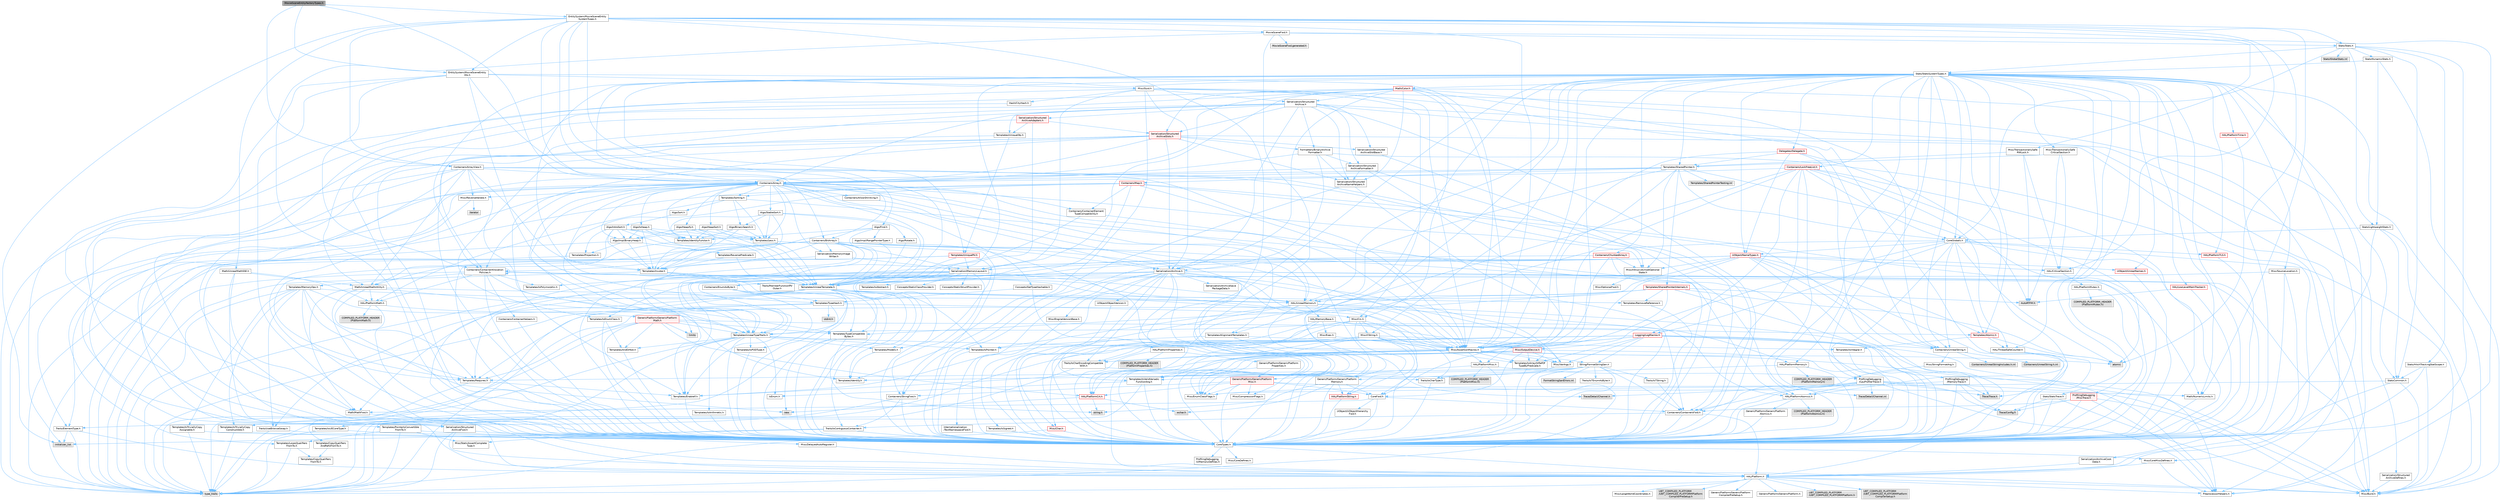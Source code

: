 digraph "MovieSceneEntityFactoryTypes.h"
{
 // INTERACTIVE_SVG=YES
 // LATEX_PDF_SIZE
  bgcolor="transparent";
  edge [fontname=Helvetica,fontsize=10,labelfontname=Helvetica,labelfontsize=10];
  node [fontname=Helvetica,fontsize=10,shape=box,height=0.2,width=0.4];
  Node1 [id="Node000001",label="MovieSceneEntityFactoryTypes.h",height=0.2,width=0.4,color="gray40", fillcolor="grey60", style="filled", fontcolor="black",tooltip=" "];
  Node1 -> Node2 [id="edge1_Node000001_Node000002",color="steelblue1",style="solid",tooltip=" "];
  Node2 [id="Node000002",label="Containers/Array.h",height=0.2,width=0.4,color="grey40", fillcolor="white", style="filled",URL="$df/dd0/Array_8h.html",tooltip=" "];
  Node2 -> Node3 [id="edge2_Node000002_Node000003",color="steelblue1",style="solid",tooltip=" "];
  Node3 [id="Node000003",label="CoreTypes.h",height=0.2,width=0.4,color="grey40", fillcolor="white", style="filled",URL="$dc/dec/CoreTypes_8h.html",tooltip=" "];
  Node3 -> Node4 [id="edge3_Node000003_Node000004",color="steelblue1",style="solid",tooltip=" "];
  Node4 [id="Node000004",label="HAL/Platform.h",height=0.2,width=0.4,color="grey40", fillcolor="white", style="filled",URL="$d9/dd0/Platform_8h.html",tooltip=" "];
  Node4 -> Node5 [id="edge4_Node000004_Node000005",color="steelblue1",style="solid",tooltip=" "];
  Node5 [id="Node000005",label="Misc/Build.h",height=0.2,width=0.4,color="grey40", fillcolor="white", style="filled",URL="$d3/dbb/Build_8h.html",tooltip=" "];
  Node4 -> Node6 [id="edge5_Node000004_Node000006",color="steelblue1",style="solid",tooltip=" "];
  Node6 [id="Node000006",label="Misc/LargeWorldCoordinates.h",height=0.2,width=0.4,color="grey40", fillcolor="white", style="filled",URL="$d2/dcb/LargeWorldCoordinates_8h.html",tooltip=" "];
  Node4 -> Node7 [id="edge6_Node000004_Node000007",color="steelblue1",style="solid",tooltip=" "];
  Node7 [id="Node000007",label="type_traits",height=0.2,width=0.4,color="grey60", fillcolor="#E0E0E0", style="filled",tooltip=" "];
  Node4 -> Node8 [id="edge7_Node000004_Node000008",color="steelblue1",style="solid",tooltip=" "];
  Node8 [id="Node000008",label="PreprocessorHelpers.h",height=0.2,width=0.4,color="grey40", fillcolor="white", style="filled",URL="$db/ddb/PreprocessorHelpers_8h.html",tooltip=" "];
  Node4 -> Node9 [id="edge8_Node000004_Node000009",color="steelblue1",style="solid",tooltip=" "];
  Node9 [id="Node000009",label="UBT_COMPILED_PLATFORM\l/UBT_COMPILED_PLATFORMPlatform\lCompilerPreSetup.h",height=0.2,width=0.4,color="grey60", fillcolor="#E0E0E0", style="filled",tooltip=" "];
  Node4 -> Node10 [id="edge9_Node000004_Node000010",color="steelblue1",style="solid",tooltip=" "];
  Node10 [id="Node000010",label="GenericPlatform/GenericPlatform\lCompilerPreSetup.h",height=0.2,width=0.4,color="grey40", fillcolor="white", style="filled",URL="$d9/dc8/GenericPlatformCompilerPreSetup_8h.html",tooltip=" "];
  Node4 -> Node11 [id="edge10_Node000004_Node000011",color="steelblue1",style="solid",tooltip=" "];
  Node11 [id="Node000011",label="GenericPlatform/GenericPlatform.h",height=0.2,width=0.4,color="grey40", fillcolor="white", style="filled",URL="$d6/d84/GenericPlatform_8h.html",tooltip=" "];
  Node4 -> Node12 [id="edge11_Node000004_Node000012",color="steelblue1",style="solid",tooltip=" "];
  Node12 [id="Node000012",label="UBT_COMPILED_PLATFORM\l/UBT_COMPILED_PLATFORMPlatform.h",height=0.2,width=0.4,color="grey60", fillcolor="#E0E0E0", style="filled",tooltip=" "];
  Node4 -> Node13 [id="edge12_Node000004_Node000013",color="steelblue1",style="solid",tooltip=" "];
  Node13 [id="Node000013",label="UBT_COMPILED_PLATFORM\l/UBT_COMPILED_PLATFORMPlatform\lCompilerSetup.h",height=0.2,width=0.4,color="grey60", fillcolor="#E0E0E0", style="filled",tooltip=" "];
  Node3 -> Node14 [id="edge13_Node000003_Node000014",color="steelblue1",style="solid",tooltip=" "];
  Node14 [id="Node000014",label="ProfilingDebugging\l/UMemoryDefines.h",height=0.2,width=0.4,color="grey40", fillcolor="white", style="filled",URL="$d2/da2/UMemoryDefines_8h.html",tooltip=" "];
  Node3 -> Node15 [id="edge14_Node000003_Node000015",color="steelblue1",style="solid",tooltip=" "];
  Node15 [id="Node000015",label="Misc/CoreMiscDefines.h",height=0.2,width=0.4,color="grey40", fillcolor="white", style="filled",URL="$da/d38/CoreMiscDefines_8h.html",tooltip=" "];
  Node15 -> Node4 [id="edge15_Node000015_Node000004",color="steelblue1",style="solid",tooltip=" "];
  Node15 -> Node8 [id="edge16_Node000015_Node000008",color="steelblue1",style="solid",tooltip=" "];
  Node3 -> Node16 [id="edge17_Node000003_Node000016",color="steelblue1",style="solid",tooltip=" "];
  Node16 [id="Node000016",label="Misc/CoreDefines.h",height=0.2,width=0.4,color="grey40", fillcolor="white", style="filled",URL="$d3/dd2/CoreDefines_8h.html",tooltip=" "];
  Node2 -> Node17 [id="edge18_Node000002_Node000017",color="steelblue1",style="solid",tooltip=" "];
  Node17 [id="Node000017",label="Misc/AssertionMacros.h",height=0.2,width=0.4,color="grey40", fillcolor="white", style="filled",URL="$d0/dfa/AssertionMacros_8h.html",tooltip=" "];
  Node17 -> Node3 [id="edge19_Node000017_Node000003",color="steelblue1",style="solid",tooltip=" "];
  Node17 -> Node4 [id="edge20_Node000017_Node000004",color="steelblue1",style="solid",tooltip=" "];
  Node17 -> Node18 [id="edge21_Node000017_Node000018",color="steelblue1",style="solid",tooltip=" "];
  Node18 [id="Node000018",label="HAL/PlatformMisc.h",height=0.2,width=0.4,color="grey40", fillcolor="white", style="filled",URL="$d0/df5/PlatformMisc_8h.html",tooltip=" "];
  Node18 -> Node3 [id="edge22_Node000018_Node000003",color="steelblue1",style="solid",tooltip=" "];
  Node18 -> Node19 [id="edge23_Node000018_Node000019",color="steelblue1",style="solid",tooltip=" "];
  Node19 [id="Node000019",label="GenericPlatform/GenericPlatform\lMisc.h",height=0.2,width=0.4,color="red", fillcolor="#FFF0F0", style="filled",URL="$db/d9a/GenericPlatformMisc_8h.html",tooltip=" "];
  Node19 -> Node20 [id="edge24_Node000019_Node000020",color="steelblue1",style="solid",tooltip=" "];
  Node20 [id="Node000020",label="Containers/StringFwd.h",height=0.2,width=0.4,color="grey40", fillcolor="white", style="filled",URL="$df/d37/StringFwd_8h.html",tooltip=" "];
  Node20 -> Node3 [id="edge25_Node000020_Node000003",color="steelblue1",style="solid",tooltip=" "];
  Node20 -> Node21 [id="edge26_Node000020_Node000021",color="steelblue1",style="solid",tooltip=" "];
  Node21 [id="Node000021",label="Traits/ElementType.h",height=0.2,width=0.4,color="grey40", fillcolor="white", style="filled",URL="$d5/d4f/ElementType_8h.html",tooltip=" "];
  Node21 -> Node4 [id="edge27_Node000021_Node000004",color="steelblue1",style="solid",tooltip=" "];
  Node21 -> Node22 [id="edge28_Node000021_Node000022",color="steelblue1",style="solid",tooltip=" "];
  Node22 [id="Node000022",label="initializer_list",height=0.2,width=0.4,color="grey60", fillcolor="#E0E0E0", style="filled",tooltip=" "];
  Node21 -> Node7 [id="edge29_Node000021_Node000007",color="steelblue1",style="solid",tooltip=" "];
  Node20 -> Node23 [id="edge30_Node000020_Node000023",color="steelblue1",style="solid",tooltip=" "];
  Node23 [id="Node000023",label="Traits/IsContiguousContainer.h",height=0.2,width=0.4,color="grey40", fillcolor="white", style="filled",URL="$d5/d3c/IsContiguousContainer_8h.html",tooltip=" "];
  Node23 -> Node3 [id="edge31_Node000023_Node000003",color="steelblue1",style="solid",tooltip=" "];
  Node23 -> Node24 [id="edge32_Node000023_Node000024",color="steelblue1",style="solid",tooltip=" "];
  Node24 [id="Node000024",label="Misc/StaticAssertComplete\lType.h",height=0.2,width=0.4,color="grey40", fillcolor="white", style="filled",URL="$d5/d4e/StaticAssertCompleteType_8h.html",tooltip=" "];
  Node23 -> Node22 [id="edge33_Node000023_Node000022",color="steelblue1",style="solid",tooltip=" "];
  Node19 -> Node25 [id="edge34_Node000019_Node000025",color="steelblue1",style="solid",tooltip=" "];
  Node25 [id="Node000025",label="CoreFwd.h",height=0.2,width=0.4,color="grey40", fillcolor="white", style="filled",URL="$d1/d1e/CoreFwd_8h.html",tooltip=" "];
  Node25 -> Node3 [id="edge35_Node000025_Node000003",color="steelblue1",style="solid",tooltip=" "];
  Node25 -> Node26 [id="edge36_Node000025_Node000026",color="steelblue1",style="solid",tooltip=" "];
  Node26 [id="Node000026",label="Containers/ContainersFwd.h",height=0.2,width=0.4,color="grey40", fillcolor="white", style="filled",URL="$d4/d0a/ContainersFwd_8h.html",tooltip=" "];
  Node26 -> Node4 [id="edge37_Node000026_Node000004",color="steelblue1",style="solid",tooltip=" "];
  Node26 -> Node3 [id="edge38_Node000026_Node000003",color="steelblue1",style="solid",tooltip=" "];
  Node26 -> Node23 [id="edge39_Node000026_Node000023",color="steelblue1",style="solid",tooltip=" "];
  Node25 -> Node27 [id="edge40_Node000025_Node000027",color="steelblue1",style="solid",tooltip=" "];
  Node27 [id="Node000027",label="Math/MathFwd.h",height=0.2,width=0.4,color="grey40", fillcolor="white", style="filled",URL="$d2/d10/MathFwd_8h.html",tooltip=" "];
  Node27 -> Node4 [id="edge41_Node000027_Node000004",color="steelblue1",style="solid",tooltip=" "];
  Node25 -> Node28 [id="edge42_Node000025_Node000028",color="steelblue1",style="solid",tooltip=" "];
  Node28 [id="Node000028",label="UObject/UObjectHierarchy\lFwd.h",height=0.2,width=0.4,color="grey40", fillcolor="white", style="filled",URL="$d3/d13/UObjectHierarchyFwd_8h.html",tooltip=" "];
  Node19 -> Node3 [id="edge43_Node000019_Node000003",color="steelblue1",style="solid",tooltip=" "];
  Node19 -> Node30 [id="edge44_Node000019_Node000030",color="steelblue1",style="solid",tooltip=" "];
  Node30 [id="Node000030",label="HAL/PlatformCrt.h",height=0.2,width=0.4,color="red", fillcolor="#FFF0F0", style="filled",URL="$d8/d75/PlatformCrt_8h.html",tooltip=" "];
  Node30 -> Node31 [id="edge45_Node000030_Node000031",color="steelblue1",style="solid",tooltip=" "];
  Node31 [id="Node000031",label="new",height=0.2,width=0.4,color="grey60", fillcolor="#E0E0E0", style="filled",tooltip=" "];
  Node30 -> Node32 [id="edge46_Node000030_Node000032",color="steelblue1",style="solid",tooltip=" "];
  Node32 [id="Node000032",label="wchar.h",height=0.2,width=0.4,color="grey60", fillcolor="#E0E0E0", style="filled",tooltip=" "];
  Node30 -> Node39 [id="edge47_Node000030_Node000039",color="steelblue1",style="solid",tooltip=" "];
  Node39 [id="Node000039",label="string.h",height=0.2,width=0.4,color="grey60", fillcolor="#E0E0E0", style="filled",tooltip=" "];
  Node19 -> Node40 [id="edge48_Node000019_Node000040",color="steelblue1",style="solid",tooltip=" "];
  Node40 [id="Node000040",label="Math/NumericLimits.h",height=0.2,width=0.4,color="grey40", fillcolor="white", style="filled",URL="$df/d1b/NumericLimits_8h.html",tooltip=" "];
  Node40 -> Node3 [id="edge49_Node000040_Node000003",color="steelblue1",style="solid",tooltip=" "];
  Node19 -> Node41 [id="edge50_Node000019_Node000041",color="steelblue1",style="solid",tooltip=" "];
  Node41 [id="Node000041",label="Misc/CompressionFlags.h",height=0.2,width=0.4,color="grey40", fillcolor="white", style="filled",URL="$d9/d76/CompressionFlags_8h.html",tooltip=" "];
  Node19 -> Node42 [id="edge51_Node000019_Node000042",color="steelblue1",style="solid",tooltip=" "];
  Node42 [id="Node000042",label="Misc/EnumClassFlags.h",height=0.2,width=0.4,color="grey40", fillcolor="white", style="filled",URL="$d8/de7/EnumClassFlags_8h.html",tooltip=" "];
  Node18 -> Node45 [id="edge52_Node000018_Node000045",color="steelblue1",style="solid",tooltip=" "];
  Node45 [id="Node000045",label="COMPILED_PLATFORM_HEADER\l(PlatformMisc.h)",height=0.2,width=0.4,color="grey60", fillcolor="#E0E0E0", style="filled",tooltip=" "];
  Node18 -> Node46 [id="edge53_Node000018_Node000046",color="steelblue1",style="solid",tooltip=" "];
  Node46 [id="Node000046",label="ProfilingDebugging\l/CpuProfilerTrace.h",height=0.2,width=0.4,color="grey40", fillcolor="white", style="filled",URL="$da/dcb/CpuProfilerTrace_8h.html",tooltip=" "];
  Node46 -> Node3 [id="edge54_Node000046_Node000003",color="steelblue1",style="solid",tooltip=" "];
  Node46 -> Node26 [id="edge55_Node000046_Node000026",color="steelblue1",style="solid",tooltip=" "];
  Node46 -> Node47 [id="edge56_Node000046_Node000047",color="steelblue1",style="solid",tooltip=" "];
  Node47 [id="Node000047",label="HAL/PlatformAtomics.h",height=0.2,width=0.4,color="grey40", fillcolor="white", style="filled",URL="$d3/d36/PlatformAtomics_8h.html",tooltip=" "];
  Node47 -> Node3 [id="edge57_Node000047_Node000003",color="steelblue1",style="solid",tooltip=" "];
  Node47 -> Node48 [id="edge58_Node000047_Node000048",color="steelblue1",style="solid",tooltip=" "];
  Node48 [id="Node000048",label="GenericPlatform/GenericPlatform\lAtomics.h",height=0.2,width=0.4,color="grey40", fillcolor="white", style="filled",URL="$da/d72/GenericPlatformAtomics_8h.html",tooltip=" "];
  Node48 -> Node3 [id="edge59_Node000048_Node000003",color="steelblue1",style="solid",tooltip=" "];
  Node47 -> Node49 [id="edge60_Node000047_Node000049",color="steelblue1",style="solid",tooltip=" "];
  Node49 [id="Node000049",label="COMPILED_PLATFORM_HEADER\l(PlatformAtomics.h)",height=0.2,width=0.4,color="grey60", fillcolor="#E0E0E0", style="filled",tooltip=" "];
  Node46 -> Node8 [id="edge61_Node000046_Node000008",color="steelblue1",style="solid",tooltip=" "];
  Node46 -> Node5 [id="edge62_Node000046_Node000005",color="steelblue1",style="solid",tooltip=" "];
  Node46 -> Node50 [id="edge63_Node000046_Node000050",color="steelblue1",style="solid",tooltip=" "];
  Node50 [id="Node000050",label="Trace/Config.h",height=0.2,width=0.4,color="grey60", fillcolor="#E0E0E0", style="filled",tooltip=" "];
  Node46 -> Node51 [id="edge64_Node000046_Node000051",color="steelblue1",style="solid",tooltip=" "];
  Node51 [id="Node000051",label="Trace/Detail/Channel.h",height=0.2,width=0.4,color="grey60", fillcolor="#E0E0E0", style="filled",tooltip=" "];
  Node46 -> Node52 [id="edge65_Node000046_Node000052",color="steelblue1",style="solid",tooltip=" "];
  Node52 [id="Node000052",label="Trace/Detail/Channel.inl",height=0.2,width=0.4,color="grey60", fillcolor="#E0E0E0", style="filled",tooltip=" "];
  Node46 -> Node53 [id="edge66_Node000046_Node000053",color="steelblue1",style="solid",tooltip=" "];
  Node53 [id="Node000053",label="Trace/Trace.h",height=0.2,width=0.4,color="grey60", fillcolor="#E0E0E0", style="filled",tooltip=" "];
  Node17 -> Node8 [id="edge67_Node000017_Node000008",color="steelblue1",style="solid",tooltip=" "];
  Node17 -> Node54 [id="edge68_Node000017_Node000054",color="steelblue1",style="solid",tooltip=" "];
  Node54 [id="Node000054",label="Templates/EnableIf.h",height=0.2,width=0.4,color="grey40", fillcolor="white", style="filled",URL="$d7/d60/EnableIf_8h.html",tooltip=" "];
  Node54 -> Node3 [id="edge69_Node000054_Node000003",color="steelblue1",style="solid",tooltip=" "];
  Node17 -> Node55 [id="edge70_Node000017_Node000055",color="steelblue1",style="solid",tooltip=" "];
  Node55 [id="Node000055",label="Templates/IsArrayOrRefOf\lTypeByPredicate.h",height=0.2,width=0.4,color="grey40", fillcolor="white", style="filled",URL="$d6/da1/IsArrayOrRefOfTypeByPredicate_8h.html",tooltip=" "];
  Node55 -> Node3 [id="edge71_Node000055_Node000003",color="steelblue1",style="solid",tooltip=" "];
  Node17 -> Node56 [id="edge72_Node000017_Node000056",color="steelblue1",style="solid",tooltip=" "];
  Node56 [id="Node000056",label="Templates/IsValidVariadic\lFunctionArg.h",height=0.2,width=0.4,color="grey40", fillcolor="white", style="filled",URL="$d0/dc8/IsValidVariadicFunctionArg_8h.html",tooltip=" "];
  Node56 -> Node3 [id="edge73_Node000056_Node000003",color="steelblue1",style="solid",tooltip=" "];
  Node56 -> Node57 [id="edge74_Node000056_Node000057",color="steelblue1",style="solid",tooltip=" "];
  Node57 [id="Node000057",label="IsEnum.h",height=0.2,width=0.4,color="grey40", fillcolor="white", style="filled",URL="$d4/de5/IsEnum_8h.html",tooltip=" "];
  Node56 -> Node7 [id="edge75_Node000056_Node000007",color="steelblue1",style="solid",tooltip=" "];
  Node17 -> Node58 [id="edge76_Node000017_Node000058",color="steelblue1",style="solid",tooltip=" "];
  Node58 [id="Node000058",label="Traits/IsCharEncodingCompatible\lWith.h",height=0.2,width=0.4,color="grey40", fillcolor="white", style="filled",URL="$df/dd1/IsCharEncodingCompatibleWith_8h.html",tooltip=" "];
  Node58 -> Node7 [id="edge77_Node000058_Node000007",color="steelblue1",style="solid",tooltip=" "];
  Node58 -> Node59 [id="edge78_Node000058_Node000059",color="steelblue1",style="solid",tooltip=" "];
  Node59 [id="Node000059",label="Traits/IsCharType.h",height=0.2,width=0.4,color="grey40", fillcolor="white", style="filled",URL="$db/d51/IsCharType_8h.html",tooltip=" "];
  Node59 -> Node3 [id="edge79_Node000059_Node000003",color="steelblue1",style="solid",tooltip=" "];
  Node17 -> Node60 [id="edge80_Node000017_Node000060",color="steelblue1",style="solid",tooltip=" "];
  Node60 [id="Node000060",label="Misc/VarArgs.h",height=0.2,width=0.4,color="grey40", fillcolor="white", style="filled",URL="$d5/d6f/VarArgs_8h.html",tooltip=" "];
  Node60 -> Node3 [id="edge81_Node000060_Node000003",color="steelblue1",style="solid",tooltip=" "];
  Node17 -> Node61 [id="edge82_Node000017_Node000061",color="steelblue1",style="solid",tooltip=" "];
  Node61 [id="Node000061",label="String/FormatStringSan.h",height=0.2,width=0.4,color="grey40", fillcolor="white", style="filled",URL="$d3/d8b/FormatStringSan_8h.html",tooltip=" "];
  Node61 -> Node7 [id="edge83_Node000061_Node000007",color="steelblue1",style="solid",tooltip=" "];
  Node61 -> Node3 [id="edge84_Node000061_Node000003",color="steelblue1",style="solid",tooltip=" "];
  Node61 -> Node62 [id="edge85_Node000061_Node000062",color="steelblue1",style="solid",tooltip=" "];
  Node62 [id="Node000062",label="Templates/Requires.h",height=0.2,width=0.4,color="grey40", fillcolor="white", style="filled",URL="$dc/d96/Requires_8h.html",tooltip=" "];
  Node62 -> Node54 [id="edge86_Node000062_Node000054",color="steelblue1",style="solid",tooltip=" "];
  Node62 -> Node7 [id="edge87_Node000062_Node000007",color="steelblue1",style="solid",tooltip=" "];
  Node61 -> Node63 [id="edge88_Node000061_Node000063",color="steelblue1",style="solid",tooltip=" "];
  Node63 [id="Node000063",label="Templates/Identity.h",height=0.2,width=0.4,color="grey40", fillcolor="white", style="filled",URL="$d0/dd5/Identity_8h.html",tooltip=" "];
  Node61 -> Node56 [id="edge89_Node000061_Node000056",color="steelblue1",style="solid",tooltip=" "];
  Node61 -> Node59 [id="edge90_Node000061_Node000059",color="steelblue1",style="solid",tooltip=" "];
  Node61 -> Node64 [id="edge91_Node000061_Node000064",color="steelblue1",style="solid",tooltip=" "];
  Node64 [id="Node000064",label="Traits/IsTEnumAsByte.h",height=0.2,width=0.4,color="grey40", fillcolor="white", style="filled",URL="$d1/de6/IsTEnumAsByte_8h.html",tooltip=" "];
  Node61 -> Node65 [id="edge92_Node000061_Node000065",color="steelblue1",style="solid",tooltip=" "];
  Node65 [id="Node000065",label="Traits/IsTString.h",height=0.2,width=0.4,color="grey40", fillcolor="white", style="filled",URL="$d0/df8/IsTString_8h.html",tooltip=" "];
  Node65 -> Node26 [id="edge93_Node000065_Node000026",color="steelblue1",style="solid",tooltip=" "];
  Node61 -> Node26 [id="edge94_Node000061_Node000026",color="steelblue1",style="solid",tooltip=" "];
  Node61 -> Node66 [id="edge95_Node000061_Node000066",color="steelblue1",style="solid",tooltip=" "];
  Node66 [id="Node000066",label="FormatStringSanErrors.inl",height=0.2,width=0.4,color="grey60", fillcolor="#E0E0E0", style="filled",tooltip=" "];
  Node17 -> Node67 [id="edge96_Node000017_Node000067",color="steelblue1",style="solid",tooltip=" "];
  Node67 [id="Node000067",label="atomic",height=0.2,width=0.4,color="grey60", fillcolor="#E0E0E0", style="filled",tooltip=" "];
  Node2 -> Node68 [id="edge97_Node000002_Node000068",color="steelblue1",style="solid",tooltip=" "];
  Node68 [id="Node000068",label="Misc/IntrusiveUnsetOptional\lState.h",height=0.2,width=0.4,color="grey40", fillcolor="white", style="filled",URL="$d2/d0a/IntrusiveUnsetOptionalState_8h.html",tooltip=" "];
  Node68 -> Node69 [id="edge98_Node000068_Node000069",color="steelblue1",style="solid",tooltip=" "];
  Node69 [id="Node000069",label="Misc/OptionalFwd.h",height=0.2,width=0.4,color="grey40", fillcolor="white", style="filled",URL="$dc/d50/OptionalFwd_8h.html",tooltip=" "];
  Node2 -> Node70 [id="edge99_Node000002_Node000070",color="steelblue1",style="solid",tooltip=" "];
  Node70 [id="Node000070",label="Misc/ReverseIterate.h",height=0.2,width=0.4,color="grey40", fillcolor="white", style="filled",URL="$db/de3/ReverseIterate_8h.html",tooltip=" "];
  Node70 -> Node4 [id="edge100_Node000070_Node000004",color="steelblue1",style="solid",tooltip=" "];
  Node70 -> Node71 [id="edge101_Node000070_Node000071",color="steelblue1",style="solid",tooltip=" "];
  Node71 [id="Node000071",label="iterator",height=0.2,width=0.4,color="grey60", fillcolor="#E0E0E0", style="filled",tooltip=" "];
  Node2 -> Node72 [id="edge102_Node000002_Node000072",color="steelblue1",style="solid",tooltip=" "];
  Node72 [id="Node000072",label="HAL/UnrealMemory.h",height=0.2,width=0.4,color="grey40", fillcolor="white", style="filled",URL="$d9/d96/UnrealMemory_8h.html",tooltip=" "];
  Node72 -> Node3 [id="edge103_Node000072_Node000003",color="steelblue1",style="solid",tooltip=" "];
  Node72 -> Node73 [id="edge104_Node000072_Node000073",color="steelblue1",style="solid",tooltip=" "];
  Node73 [id="Node000073",label="GenericPlatform/GenericPlatform\lMemory.h",height=0.2,width=0.4,color="grey40", fillcolor="white", style="filled",URL="$dd/d22/GenericPlatformMemory_8h.html",tooltip=" "];
  Node73 -> Node25 [id="edge105_Node000073_Node000025",color="steelblue1",style="solid",tooltip=" "];
  Node73 -> Node3 [id="edge106_Node000073_Node000003",color="steelblue1",style="solid",tooltip=" "];
  Node73 -> Node74 [id="edge107_Node000073_Node000074",color="steelblue1",style="solid",tooltip=" "];
  Node74 [id="Node000074",label="HAL/PlatformString.h",height=0.2,width=0.4,color="red", fillcolor="#FFF0F0", style="filled",URL="$db/db5/PlatformString_8h.html",tooltip=" "];
  Node74 -> Node3 [id="edge108_Node000074_Node000003",color="steelblue1",style="solid",tooltip=" "];
  Node73 -> Node39 [id="edge109_Node000073_Node000039",color="steelblue1",style="solid",tooltip=" "];
  Node73 -> Node32 [id="edge110_Node000073_Node000032",color="steelblue1",style="solid",tooltip=" "];
  Node72 -> Node76 [id="edge111_Node000072_Node000076",color="steelblue1",style="solid",tooltip=" "];
  Node76 [id="Node000076",label="HAL/MemoryBase.h",height=0.2,width=0.4,color="grey40", fillcolor="white", style="filled",URL="$d6/d9f/MemoryBase_8h.html",tooltip=" "];
  Node76 -> Node3 [id="edge112_Node000076_Node000003",color="steelblue1",style="solid",tooltip=" "];
  Node76 -> Node47 [id="edge113_Node000076_Node000047",color="steelblue1",style="solid",tooltip=" "];
  Node76 -> Node30 [id="edge114_Node000076_Node000030",color="steelblue1",style="solid",tooltip=" "];
  Node76 -> Node77 [id="edge115_Node000076_Node000077",color="steelblue1",style="solid",tooltip=" "];
  Node77 [id="Node000077",label="Misc/Exec.h",height=0.2,width=0.4,color="grey40", fillcolor="white", style="filled",URL="$de/ddb/Exec_8h.html",tooltip=" "];
  Node77 -> Node3 [id="edge116_Node000077_Node000003",color="steelblue1",style="solid",tooltip=" "];
  Node77 -> Node17 [id="edge117_Node000077_Node000017",color="steelblue1",style="solid",tooltip=" "];
  Node76 -> Node78 [id="edge118_Node000076_Node000078",color="steelblue1",style="solid",tooltip=" "];
  Node78 [id="Node000078",label="Misc/OutputDevice.h",height=0.2,width=0.4,color="red", fillcolor="#FFF0F0", style="filled",URL="$d7/d32/OutputDevice_8h.html",tooltip=" "];
  Node78 -> Node25 [id="edge119_Node000078_Node000025",color="steelblue1",style="solid",tooltip=" "];
  Node78 -> Node3 [id="edge120_Node000078_Node000003",color="steelblue1",style="solid",tooltip=" "];
  Node78 -> Node60 [id="edge121_Node000078_Node000060",color="steelblue1",style="solid",tooltip=" "];
  Node78 -> Node55 [id="edge122_Node000078_Node000055",color="steelblue1",style="solid",tooltip=" "];
  Node78 -> Node56 [id="edge123_Node000078_Node000056",color="steelblue1",style="solid",tooltip=" "];
  Node78 -> Node58 [id="edge124_Node000078_Node000058",color="steelblue1",style="solid",tooltip=" "];
  Node76 -> Node80 [id="edge125_Node000076_Node000080",color="steelblue1",style="solid",tooltip=" "];
  Node80 [id="Node000080",label="Templates/Atomic.h",height=0.2,width=0.4,color="red", fillcolor="#FFF0F0", style="filled",URL="$d3/d91/Atomic_8h.html",tooltip=" "];
  Node80 -> Node81 [id="edge126_Node000080_Node000081",color="steelblue1",style="solid",tooltip=" "];
  Node81 [id="Node000081",label="HAL/ThreadSafeCounter.h",height=0.2,width=0.4,color="grey40", fillcolor="white", style="filled",URL="$dc/dc9/ThreadSafeCounter_8h.html",tooltip=" "];
  Node81 -> Node3 [id="edge127_Node000081_Node000003",color="steelblue1",style="solid",tooltip=" "];
  Node81 -> Node47 [id="edge128_Node000081_Node000047",color="steelblue1",style="solid",tooltip=" "];
  Node80 -> Node83 [id="edge129_Node000080_Node000083",color="steelblue1",style="solid",tooltip=" "];
  Node83 [id="Node000083",label="Templates/IsIntegral.h",height=0.2,width=0.4,color="grey40", fillcolor="white", style="filled",URL="$da/d64/IsIntegral_8h.html",tooltip=" "];
  Node83 -> Node3 [id="edge130_Node000083_Node000003",color="steelblue1",style="solid",tooltip=" "];
  Node80 -> Node67 [id="edge131_Node000080_Node000067",color="steelblue1",style="solid",tooltip=" "];
  Node72 -> Node89 [id="edge132_Node000072_Node000089",color="steelblue1",style="solid",tooltip=" "];
  Node89 [id="Node000089",label="HAL/PlatformMemory.h",height=0.2,width=0.4,color="grey40", fillcolor="white", style="filled",URL="$de/d68/PlatformMemory_8h.html",tooltip=" "];
  Node89 -> Node3 [id="edge133_Node000089_Node000003",color="steelblue1",style="solid",tooltip=" "];
  Node89 -> Node73 [id="edge134_Node000089_Node000073",color="steelblue1",style="solid",tooltip=" "];
  Node89 -> Node90 [id="edge135_Node000089_Node000090",color="steelblue1",style="solid",tooltip=" "];
  Node90 [id="Node000090",label="COMPILED_PLATFORM_HEADER\l(PlatformMemory.h)",height=0.2,width=0.4,color="grey60", fillcolor="#E0E0E0", style="filled",tooltip=" "];
  Node72 -> Node91 [id="edge136_Node000072_Node000091",color="steelblue1",style="solid",tooltip=" "];
  Node91 [id="Node000091",label="ProfilingDebugging\l/MemoryTrace.h",height=0.2,width=0.4,color="grey40", fillcolor="white", style="filled",URL="$da/dd7/MemoryTrace_8h.html",tooltip=" "];
  Node91 -> Node4 [id="edge137_Node000091_Node000004",color="steelblue1",style="solid",tooltip=" "];
  Node91 -> Node42 [id="edge138_Node000091_Node000042",color="steelblue1",style="solid",tooltip=" "];
  Node91 -> Node50 [id="edge139_Node000091_Node000050",color="steelblue1",style="solid",tooltip=" "];
  Node91 -> Node53 [id="edge140_Node000091_Node000053",color="steelblue1",style="solid",tooltip=" "];
  Node72 -> Node92 [id="edge141_Node000072_Node000092",color="steelblue1",style="solid",tooltip=" "];
  Node92 [id="Node000092",label="Templates/IsPointer.h",height=0.2,width=0.4,color="grey40", fillcolor="white", style="filled",URL="$d7/d05/IsPointer_8h.html",tooltip=" "];
  Node92 -> Node3 [id="edge142_Node000092_Node000003",color="steelblue1",style="solid",tooltip=" "];
  Node2 -> Node93 [id="edge143_Node000002_Node000093",color="steelblue1",style="solid",tooltip=" "];
  Node93 [id="Node000093",label="Templates/UnrealTypeTraits.h",height=0.2,width=0.4,color="grey40", fillcolor="white", style="filled",URL="$d2/d2d/UnrealTypeTraits_8h.html",tooltip=" "];
  Node93 -> Node3 [id="edge144_Node000093_Node000003",color="steelblue1",style="solid",tooltip=" "];
  Node93 -> Node92 [id="edge145_Node000093_Node000092",color="steelblue1",style="solid",tooltip=" "];
  Node93 -> Node17 [id="edge146_Node000093_Node000017",color="steelblue1",style="solid",tooltip=" "];
  Node93 -> Node85 [id="edge147_Node000093_Node000085",color="steelblue1",style="solid",tooltip=" "];
  Node85 [id="Node000085",label="Templates/AndOrNot.h",height=0.2,width=0.4,color="grey40", fillcolor="white", style="filled",URL="$db/d0a/AndOrNot_8h.html",tooltip=" "];
  Node85 -> Node3 [id="edge148_Node000085_Node000003",color="steelblue1",style="solid",tooltip=" "];
  Node93 -> Node54 [id="edge149_Node000093_Node000054",color="steelblue1",style="solid",tooltip=" "];
  Node93 -> Node94 [id="edge150_Node000093_Node000094",color="steelblue1",style="solid",tooltip=" "];
  Node94 [id="Node000094",label="Templates/IsArithmetic.h",height=0.2,width=0.4,color="grey40", fillcolor="white", style="filled",URL="$d2/d5d/IsArithmetic_8h.html",tooltip=" "];
  Node94 -> Node3 [id="edge151_Node000094_Node000003",color="steelblue1",style="solid",tooltip=" "];
  Node93 -> Node57 [id="edge152_Node000093_Node000057",color="steelblue1",style="solid",tooltip=" "];
  Node93 -> Node95 [id="edge153_Node000093_Node000095",color="steelblue1",style="solid",tooltip=" "];
  Node95 [id="Node000095",label="Templates/Models.h",height=0.2,width=0.4,color="grey40", fillcolor="white", style="filled",URL="$d3/d0c/Models_8h.html",tooltip=" "];
  Node95 -> Node63 [id="edge154_Node000095_Node000063",color="steelblue1",style="solid",tooltip=" "];
  Node93 -> Node96 [id="edge155_Node000093_Node000096",color="steelblue1",style="solid",tooltip=" "];
  Node96 [id="Node000096",label="Templates/IsPODType.h",height=0.2,width=0.4,color="grey40", fillcolor="white", style="filled",URL="$d7/db1/IsPODType_8h.html",tooltip=" "];
  Node96 -> Node3 [id="edge156_Node000096_Node000003",color="steelblue1",style="solid",tooltip=" "];
  Node93 -> Node97 [id="edge157_Node000093_Node000097",color="steelblue1",style="solid",tooltip=" "];
  Node97 [id="Node000097",label="Templates/IsUECoreType.h",height=0.2,width=0.4,color="grey40", fillcolor="white", style="filled",URL="$d1/db8/IsUECoreType_8h.html",tooltip=" "];
  Node97 -> Node3 [id="edge158_Node000097_Node000003",color="steelblue1",style="solid",tooltip=" "];
  Node97 -> Node7 [id="edge159_Node000097_Node000007",color="steelblue1",style="solid",tooltip=" "];
  Node93 -> Node86 [id="edge160_Node000093_Node000086",color="steelblue1",style="solid",tooltip=" "];
  Node86 [id="Node000086",label="Templates/IsTriviallyCopy\lConstructible.h",height=0.2,width=0.4,color="grey40", fillcolor="white", style="filled",URL="$d3/d78/IsTriviallyCopyConstructible_8h.html",tooltip=" "];
  Node86 -> Node3 [id="edge161_Node000086_Node000003",color="steelblue1",style="solid",tooltip=" "];
  Node86 -> Node7 [id="edge162_Node000086_Node000007",color="steelblue1",style="solid",tooltip=" "];
  Node2 -> Node98 [id="edge163_Node000002_Node000098",color="steelblue1",style="solid",tooltip=" "];
  Node98 [id="Node000098",label="Templates/UnrealTemplate.h",height=0.2,width=0.4,color="grey40", fillcolor="white", style="filled",URL="$d4/d24/UnrealTemplate_8h.html",tooltip=" "];
  Node98 -> Node3 [id="edge164_Node000098_Node000003",color="steelblue1",style="solid",tooltip=" "];
  Node98 -> Node92 [id="edge165_Node000098_Node000092",color="steelblue1",style="solid",tooltip=" "];
  Node98 -> Node72 [id="edge166_Node000098_Node000072",color="steelblue1",style="solid",tooltip=" "];
  Node98 -> Node99 [id="edge167_Node000098_Node000099",color="steelblue1",style="solid",tooltip=" "];
  Node99 [id="Node000099",label="Templates/CopyQualifiers\lAndRefsFromTo.h",height=0.2,width=0.4,color="grey40", fillcolor="white", style="filled",URL="$d3/db3/CopyQualifiersAndRefsFromTo_8h.html",tooltip=" "];
  Node99 -> Node100 [id="edge168_Node000099_Node000100",color="steelblue1",style="solid",tooltip=" "];
  Node100 [id="Node000100",label="Templates/CopyQualifiers\lFromTo.h",height=0.2,width=0.4,color="grey40", fillcolor="white", style="filled",URL="$d5/db4/CopyQualifiersFromTo_8h.html",tooltip=" "];
  Node98 -> Node93 [id="edge169_Node000098_Node000093",color="steelblue1",style="solid",tooltip=" "];
  Node98 -> Node101 [id="edge170_Node000098_Node000101",color="steelblue1",style="solid",tooltip=" "];
  Node101 [id="Node000101",label="Templates/RemoveReference.h",height=0.2,width=0.4,color="grey40", fillcolor="white", style="filled",URL="$da/dbe/RemoveReference_8h.html",tooltip=" "];
  Node101 -> Node3 [id="edge171_Node000101_Node000003",color="steelblue1",style="solid",tooltip=" "];
  Node98 -> Node62 [id="edge172_Node000098_Node000062",color="steelblue1",style="solid",tooltip=" "];
  Node98 -> Node102 [id="edge173_Node000098_Node000102",color="steelblue1",style="solid",tooltip=" "];
  Node102 [id="Node000102",label="Templates/TypeCompatible\lBytes.h",height=0.2,width=0.4,color="grey40", fillcolor="white", style="filled",URL="$df/d0a/TypeCompatibleBytes_8h.html",tooltip=" "];
  Node102 -> Node3 [id="edge174_Node000102_Node000003",color="steelblue1",style="solid",tooltip=" "];
  Node102 -> Node39 [id="edge175_Node000102_Node000039",color="steelblue1",style="solid",tooltip=" "];
  Node102 -> Node31 [id="edge176_Node000102_Node000031",color="steelblue1",style="solid",tooltip=" "];
  Node102 -> Node7 [id="edge177_Node000102_Node000007",color="steelblue1",style="solid",tooltip=" "];
  Node98 -> Node63 [id="edge178_Node000098_Node000063",color="steelblue1",style="solid",tooltip=" "];
  Node98 -> Node23 [id="edge179_Node000098_Node000023",color="steelblue1",style="solid",tooltip=" "];
  Node98 -> Node103 [id="edge180_Node000098_Node000103",color="steelblue1",style="solid",tooltip=" "];
  Node103 [id="Node000103",label="Traits/UseBitwiseSwap.h",height=0.2,width=0.4,color="grey40", fillcolor="white", style="filled",URL="$db/df3/UseBitwiseSwap_8h.html",tooltip=" "];
  Node103 -> Node3 [id="edge181_Node000103_Node000003",color="steelblue1",style="solid",tooltip=" "];
  Node103 -> Node7 [id="edge182_Node000103_Node000007",color="steelblue1",style="solid",tooltip=" "];
  Node98 -> Node7 [id="edge183_Node000098_Node000007",color="steelblue1",style="solid",tooltip=" "];
  Node2 -> Node104 [id="edge184_Node000002_Node000104",color="steelblue1",style="solid",tooltip=" "];
  Node104 [id="Node000104",label="Containers/AllowShrinking.h",height=0.2,width=0.4,color="grey40", fillcolor="white", style="filled",URL="$d7/d1a/AllowShrinking_8h.html",tooltip=" "];
  Node104 -> Node3 [id="edge185_Node000104_Node000003",color="steelblue1",style="solid",tooltip=" "];
  Node2 -> Node105 [id="edge186_Node000002_Node000105",color="steelblue1",style="solid",tooltip=" "];
  Node105 [id="Node000105",label="Containers/ContainerAllocation\lPolicies.h",height=0.2,width=0.4,color="grey40", fillcolor="white", style="filled",URL="$d7/dff/ContainerAllocationPolicies_8h.html",tooltip=" "];
  Node105 -> Node3 [id="edge187_Node000105_Node000003",color="steelblue1",style="solid",tooltip=" "];
  Node105 -> Node106 [id="edge188_Node000105_Node000106",color="steelblue1",style="solid",tooltip=" "];
  Node106 [id="Node000106",label="Containers/ContainerHelpers.h",height=0.2,width=0.4,color="grey40", fillcolor="white", style="filled",URL="$d7/d33/ContainerHelpers_8h.html",tooltip=" "];
  Node106 -> Node3 [id="edge189_Node000106_Node000003",color="steelblue1",style="solid",tooltip=" "];
  Node105 -> Node105 [id="edge190_Node000105_Node000105",color="steelblue1",style="solid",tooltip=" "];
  Node105 -> Node107 [id="edge191_Node000105_Node000107",color="steelblue1",style="solid",tooltip=" "];
  Node107 [id="Node000107",label="HAL/PlatformMath.h",height=0.2,width=0.4,color="grey40", fillcolor="white", style="filled",URL="$dc/d53/PlatformMath_8h.html",tooltip=" "];
  Node107 -> Node3 [id="edge192_Node000107_Node000003",color="steelblue1",style="solid",tooltip=" "];
  Node107 -> Node108 [id="edge193_Node000107_Node000108",color="steelblue1",style="solid",tooltip=" "];
  Node108 [id="Node000108",label="GenericPlatform/GenericPlatform\lMath.h",height=0.2,width=0.4,color="red", fillcolor="#FFF0F0", style="filled",URL="$d5/d79/GenericPlatformMath_8h.html",tooltip=" "];
  Node108 -> Node3 [id="edge194_Node000108_Node000003",color="steelblue1",style="solid",tooltip=" "];
  Node108 -> Node26 [id="edge195_Node000108_Node000026",color="steelblue1",style="solid",tooltip=" "];
  Node108 -> Node30 [id="edge196_Node000108_Node000030",color="steelblue1",style="solid",tooltip=" "];
  Node108 -> Node85 [id="edge197_Node000108_Node000085",color="steelblue1",style="solid",tooltip=" "];
  Node108 -> Node93 [id="edge198_Node000108_Node000093",color="steelblue1",style="solid",tooltip=" "];
  Node108 -> Node62 [id="edge199_Node000108_Node000062",color="steelblue1",style="solid",tooltip=" "];
  Node108 -> Node102 [id="edge200_Node000108_Node000102",color="steelblue1",style="solid",tooltip=" "];
  Node108 -> Node113 [id="edge201_Node000108_Node000113",color="steelblue1",style="solid",tooltip=" "];
  Node113 [id="Node000113",label="limits",height=0.2,width=0.4,color="grey60", fillcolor="#E0E0E0", style="filled",tooltip=" "];
  Node108 -> Node7 [id="edge202_Node000108_Node000007",color="steelblue1",style="solid",tooltip=" "];
  Node107 -> Node114 [id="edge203_Node000107_Node000114",color="steelblue1",style="solid",tooltip=" "];
  Node114 [id="Node000114",label="COMPILED_PLATFORM_HEADER\l(PlatformMath.h)",height=0.2,width=0.4,color="grey60", fillcolor="#E0E0E0", style="filled",tooltip=" "];
  Node105 -> Node72 [id="edge204_Node000105_Node000072",color="steelblue1",style="solid",tooltip=" "];
  Node105 -> Node40 [id="edge205_Node000105_Node000040",color="steelblue1",style="solid",tooltip=" "];
  Node105 -> Node17 [id="edge206_Node000105_Node000017",color="steelblue1",style="solid",tooltip=" "];
  Node105 -> Node115 [id="edge207_Node000105_Node000115",color="steelblue1",style="solid",tooltip=" "];
  Node115 [id="Node000115",label="Templates/IsPolymorphic.h",height=0.2,width=0.4,color="grey40", fillcolor="white", style="filled",URL="$dc/d20/IsPolymorphic_8h.html",tooltip=" "];
  Node105 -> Node116 [id="edge208_Node000105_Node000116",color="steelblue1",style="solid",tooltip=" "];
  Node116 [id="Node000116",label="Templates/MemoryOps.h",height=0.2,width=0.4,color="grey40", fillcolor="white", style="filled",URL="$db/dea/MemoryOps_8h.html",tooltip=" "];
  Node116 -> Node3 [id="edge209_Node000116_Node000003",color="steelblue1",style="solid",tooltip=" "];
  Node116 -> Node72 [id="edge210_Node000116_Node000072",color="steelblue1",style="solid",tooltip=" "];
  Node116 -> Node87 [id="edge211_Node000116_Node000087",color="steelblue1",style="solid",tooltip=" "];
  Node87 [id="Node000087",label="Templates/IsTriviallyCopy\lAssignable.h",height=0.2,width=0.4,color="grey40", fillcolor="white", style="filled",URL="$d2/df2/IsTriviallyCopyAssignable_8h.html",tooltip=" "];
  Node87 -> Node3 [id="edge212_Node000087_Node000003",color="steelblue1",style="solid",tooltip=" "];
  Node87 -> Node7 [id="edge213_Node000087_Node000007",color="steelblue1",style="solid",tooltip=" "];
  Node116 -> Node86 [id="edge214_Node000116_Node000086",color="steelblue1",style="solid",tooltip=" "];
  Node116 -> Node62 [id="edge215_Node000116_Node000062",color="steelblue1",style="solid",tooltip=" "];
  Node116 -> Node93 [id="edge216_Node000116_Node000093",color="steelblue1",style="solid",tooltip=" "];
  Node116 -> Node103 [id="edge217_Node000116_Node000103",color="steelblue1",style="solid",tooltip=" "];
  Node116 -> Node31 [id="edge218_Node000116_Node000031",color="steelblue1",style="solid",tooltip=" "];
  Node116 -> Node7 [id="edge219_Node000116_Node000007",color="steelblue1",style="solid",tooltip=" "];
  Node105 -> Node102 [id="edge220_Node000105_Node000102",color="steelblue1",style="solid",tooltip=" "];
  Node105 -> Node7 [id="edge221_Node000105_Node000007",color="steelblue1",style="solid",tooltip=" "];
  Node2 -> Node117 [id="edge222_Node000002_Node000117",color="steelblue1",style="solid",tooltip=" "];
  Node117 [id="Node000117",label="Containers/ContainerElement\lTypeCompatibility.h",height=0.2,width=0.4,color="grey40", fillcolor="white", style="filled",URL="$df/ddf/ContainerElementTypeCompatibility_8h.html",tooltip=" "];
  Node117 -> Node3 [id="edge223_Node000117_Node000003",color="steelblue1",style="solid",tooltip=" "];
  Node117 -> Node93 [id="edge224_Node000117_Node000093",color="steelblue1",style="solid",tooltip=" "];
  Node2 -> Node118 [id="edge225_Node000002_Node000118",color="steelblue1",style="solid",tooltip=" "];
  Node118 [id="Node000118",label="Serialization/Archive.h",height=0.2,width=0.4,color="grey40", fillcolor="white", style="filled",URL="$d7/d3b/Archive_8h.html",tooltip=" "];
  Node118 -> Node25 [id="edge226_Node000118_Node000025",color="steelblue1",style="solid",tooltip=" "];
  Node118 -> Node3 [id="edge227_Node000118_Node000003",color="steelblue1",style="solid",tooltip=" "];
  Node118 -> Node119 [id="edge228_Node000118_Node000119",color="steelblue1",style="solid",tooltip=" "];
  Node119 [id="Node000119",label="HAL/PlatformProperties.h",height=0.2,width=0.4,color="grey40", fillcolor="white", style="filled",URL="$d9/db0/PlatformProperties_8h.html",tooltip=" "];
  Node119 -> Node3 [id="edge229_Node000119_Node000003",color="steelblue1",style="solid",tooltip=" "];
  Node119 -> Node120 [id="edge230_Node000119_Node000120",color="steelblue1",style="solid",tooltip=" "];
  Node120 [id="Node000120",label="GenericPlatform/GenericPlatform\lProperties.h",height=0.2,width=0.4,color="grey40", fillcolor="white", style="filled",URL="$d2/dcd/GenericPlatformProperties_8h.html",tooltip=" "];
  Node120 -> Node3 [id="edge231_Node000120_Node000003",color="steelblue1",style="solid",tooltip=" "];
  Node120 -> Node19 [id="edge232_Node000120_Node000019",color="steelblue1",style="solid",tooltip=" "];
  Node119 -> Node121 [id="edge233_Node000119_Node000121",color="steelblue1",style="solid",tooltip=" "];
  Node121 [id="Node000121",label="COMPILED_PLATFORM_HEADER\l(PlatformProperties.h)",height=0.2,width=0.4,color="grey60", fillcolor="#E0E0E0", style="filled",tooltip=" "];
  Node118 -> Node122 [id="edge234_Node000118_Node000122",color="steelblue1",style="solid",tooltip=" "];
  Node122 [id="Node000122",label="Internationalization\l/TextNamespaceFwd.h",height=0.2,width=0.4,color="grey40", fillcolor="white", style="filled",URL="$d8/d97/TextNamespaceFwd_8h.html",tooltip=" "];
  Node122 -> Node3 [id="edge235_Node000122_Node000003",color="steelblue1",style="solid",tooltip=" "];
  Node118 -> Node27 [id="edge236_Node000118_Node000027",color="steelblue1",style="solid",tooltip=" "];
  Node118 -> Node17 [id="edge237_Node000118_Node000017",color="steelblue1",style="solid",tooltip=" "];
  Node118 -> Node5 [id="edge238_Node000118_Node000005",color="steelblue1",style="solid",tooltip=" "];
  Node118 -> Node41 [id="edge239_Node000118_Node000041",color="steelblue1",style="solid",tooltip=" "];
  Node118 -> Node123 [id="edge240_Node000118_Node000123",color="steelblue1",style="solid",tooltip=" "];
  Node123 [id="Node000123",label="Misc/EngineVersionBase.h",height=0.2,width=0.4,color="grey40", fillcolor="white", style="filled",URL="$d5/d2b/EngineVersionBase_8h.html",tooltip=" "];
  Node123 -> Node3 [id="edge241_Node000123_Node000003",color="steelblue1",style="solid",tooltip=" "];
  Node118 -> Node60 [id="edge242_Node000118_Node000060",color="steelblue1",style="solid",tooltip=" "];
  Node118 -> Node124 [id="edge243_Node000118_Node000124",color="steelblue1",style="solid",tooltip=" "];
  Node124 [id="Node000124",label="Serialization/ArchiveCook\lData.h",height=0.2,width=0.4,color="grey40", fillcolor="white", style="filled",URL="$dc/db6/ArchiveCookData_8h.html",tooltip=" "];
  Node124 -> Node4 [id="edge244_Node000124_Node000004",color="steelblue1",style="solid",tooltip=" "];
  Node118 -> Node125 [id="edge245_Node000118_Node000125",color="steelblue1",style="solid",tooltip=" "];
  Node125 [id="Node000125",label="Serialization/ArchiveSave\lPackageData.h",height=0.2,width=0.4,color="grey40", fillcolor="white", style="filled",URL="$d1/d37/ArchiveSavePackageData_8h.html",tooltip=" "];
  Node118 -> Node54 [id="edge246_Node000118_Node000054",color="steelblue1",style="solid",tooltip=" "];
  Node118 -> Node55 [id="edge247_Node000118_Node000055",color="steelblue1",style="solid",tooltip=" "];
  Node118 -> Node126 [id="edge248_Node000118_Node000126",color="steelblue1",style="solid",tooltip=" "];
  Node126 [id="Node000126",label="Templates/IsEnumClass.h",height=0.2,width=0.4,color="grey40", fillcolor="white", style="filled",URL="$d7/d15/IsEnumClass_8h.html",tooltip=" "];
  Node126 -> Node3 [id="edge249_Node000126_Node000003",color="steelblue1",style="solid",tooltip=" "];
  Node126 -> Node85 [id="edge250_Node000126_Node000085",color="steelblue1",style="solid",tooltip=" "];
  Node118 -> Node112 [id="edge251_Node000118_Node000112",color="steelblue1",style="solid",tooltip=" "];
  Node112 [id="Node000112",label="Templates/IsSigned.h",height=0.2,width=0.4,color="grey40", fillcolor="white", style="filled",URL="$d8/dd8/IsSigned_8h.html",tooltip=" "];
  Node112 -> Node3 [id="edge252_Node000112_Node000003",color="steelblue1",style="solid",tooltip=" "];
  Node118 -> Node56 [id="edge253_Node000118_Node000056",color="steelblue1",style="solid",tooltip=" "];
  Node118 -> Node98 [id="edge254_Node000118_Node000098",color="steelblue1",style="solid",tooltip=" "];
  Node118 -> Node58 [id="edge255_Node000118_Node000058",color="steelblue1",style="solid",tooltip=" "];
  Node118 -> Node127 [id="edge256_Node000118_Node000127",color="steelblue1",style="solid",tooltip=" "];
  Node127 [id="Node000127",label="UObject/ObjectVersion.h",height=0.2,width=0.4,color="grey40", fillcolor="white", style="filled",URL="$da/d63/ObjectVersion_8h.html",tooltip=" "];
  Node127 -> Node3 [id="edge257_Node000127_Node000003",color="steelblue1",style="solid",tooltip=" "];
  Node2 -> Node128 [id="edge258_Node000002_Node000128",color="steelblue1",style="solid",tooltip=" "];
  Node128 [id="Node000128",label="Serialization/MemoryImage\lWriter.h",height=0.2,width=0.4,color="grey40", fillcolor="white", style="filled",URL="$d0/d08/MemoryImageWriter_8h.html",tooltip=" "];
  Node128 -> Node3 [id="edge259_Node000128_Node000003",color="steelblue1",style="solid",tooltip=" "];
  Node128 -> Node129 [id="edge260_Node000128_Node000129",color="steelblue1",style="solid",tooltip=" "];
  Node129 [id="Node000129",label="Serialization/MemoryLayout.h",height=0.2,width=0.4,color="grey40", fillcolor="white", style="filled",URL="$d7/d66/MemoryLayout_8h.html",tooltip=" "];
  Node129 -> Node130 [id="edge261_Node000129_Node000130",color="steelblue1",style="solid",tooltip=" "];
  Node130 [id="Node000130",label="Concepts/StaticClassProvider.h",height=0.2,width=0.4,color="grey40", fillcolor="white", style="filled",URL="$dd/d83/StaticClassProvider_8h.html",tooltip=" "];
  Node129 -> Node131 [id="edge262_Node000129_Node000131",color="steelblue1",style="solid",tooltip=" "];
  Node131 [id="Node000131",label="Concepts/StaticStructProvider.h",height=0.2,width=0.4,color="grey40", fillcolor="white", style="filled",URL="$d5/d77/StaticStructProvider_8h.html",tooltip=" "];
  Node129 -> Node132 [id="edge263_Node000129_Node000132",color="steelblue1",style="solid",tooltip=" "];
  Node132 [id="Node000132",label="Containers/EnumAsByte.h",height=0.2,width=0.4,color="grey40", fillcolor="white", style="filled",URL="$d6/d9a/EnumAsByte_8h.html",tooltip=" "];
  Node132 -> Node3 [id="edge264_Node000132_Node000003",color="steelblue1",style="solid",tooltip=" "];
  Node132 -> Node96 [id="edge265_Node000132_Node000096",color="steelblue1",style="solid",tooltip=" "];
  Node132 -> Node133 [id="edge266_Node000132_Node000133",color="steelblue1",style="solid",tooltip=" "];
  Node133 [id="Node000133",label="Templates/TypeHash.h",height=0.2,width=0.4,color="grey40", fillcolor="white", style="filled",URL="$d1/d62/TypeHash_8h.html",tooltip=" "];
  Node133 -> Node3 [id="edge267_Node000133_Node000003",color="steelblue1",style="solid",tooltip=" "];
  Node133 -> Node62 [id="edge268_Node000133_Node000062",color="steelblue1",style="solid",tooltip=" "];
  Node133 -> Node134 [id="edge269_Node000133_Node000134",color="steelblue1",style="solid",tooltip=" "];
  Node134 [id="Node000134",label="Misc/Crc.h",height=0.2,width=0.4,color="grey40", fillcolor="white", style="filled",URL="$d4/dd2/Crc_8h.html",tooltip=" "];
  Node134 -> Node3 [id="edge270_Node000134_Node000003",color="steelblue1",style="solid",tooltip=" "];
  Node134 -> Node74 [id="edge271_Node000134_Node000074",color="steelblue1",style="solid",tooltip=" "];
  Node134 -> Node17 [id="edge272_Node000134_Node000017",color="steelblue1",style="solid",tooltip=" "];
  Node134 -> Node135 [id="edge273_Node000134_Node000135",color="steelblue1",style="solid",tooltip=" "];
  Node135 [id="Node000135",label="Misc/CString.h",height=0.2,width=0.4,color="grey40", fillcolor="white", style="filled",URL="$d2/d49/CString_8h.html",tooltip=" "];
  Node135 -> Node3 [id="edge274_Node000135_Node000003",color="steelblue1",style="solid",tooltip=" "];
  Node135 -> Node30 [id="edge275_Node000135_Node000030",color="steelblue1",style="solid",tooltip=" "];
  Node135 -> Node74 [id="edge276_Node000135_Node000074",color="steelblue1",style="solid",tooltip=" "];
  Node135 -> Node17 [id="edge277_Node000135_Node000017",color="steelblue1",style="solid",tooltip=" "];
  Node135 -> Node136 [id="edge278_Node000135_Node000136",color="steelblue1",style="solid",tooltip=" "];
  Node136 [id="Node000136",label="Misc/Char.h",height=0.2,width=0.4,color="red", fillcolor="#FFF0F0", style="filled",URL="$d0/d58/Char_8h.html",tooltip=" "];
  Node136 -> Node3 [id="edge279_Node000136_Node000003",color="steelblue1",style="solid",tooltip=" "];
  Node136 -> Node7 [id="edge280_Node000136_Node000007",color="steelblue1",style="solid",tooltip=" "];
  Node135 -> Node60 [id="edge281_Node000135_Node000060",color="steelblue1",style="solid",tooltip=" "];
  Node135 -> Node55 [id="edge282_Node000135_Node000055",color="steelblue1",style="solid",tooltip=" "];
  Node135 -> Node56 [id="edge283_Node000135_Node000056",color="steelblue1",style="solid",tooltip=" "];
  Node135 -> Node58 [id="edge284_Node000135_Node000058",color="steelblue1",style="solid",tooltip=" "];
  Node134 -> Node136 [id="edge285_Node000134_Node000136",color="steelblue1",style="solid",tooltip=" "];
  Node134 -> Node93 [id="edge286_Node000134_Node000093",color="steelblue1",style="solid",tooltip=" "];
  Node134 -> Node59 [id="edge287_Node000134_Node000059",color="steelblue1",style="solid",tooltip=" "];
  Node133 -> Node139 [id="edge288_Node000133_Node000139",color="steelblue1",style="solid",tooltip=" "];
  Node139 [id="Node000139",label="stdint.h",height=0.2,width=0.4,color="grey60", fillcolor="#E0E0E0", style="filled",tooltip=" "];
  Node133 -> Node7 [id="edge289_Node000133_Node000007",color="steelblue1",style="solid",tooltip=" "];
  Node129 -> Node20 [id="edge290_Node000129_Node000020",color="steelblue1",style="solid",tooltip=" "];
  Node129 -> Node72 [id="edge291_Node000129_Node000072",color="steelblue1",style="solid",tooltip=" "];
  Node129 -> Node140 [id="edge292_Node000129_Node000140",color="steelblue1",style="solid",tooltip=" "];
  Node140 [id="Node000140",label="Misc/DelayedAutoRegister.h",height=0.2,width=0.4,color="grey40", fillcolor="white", style="filled",URL="$d1/dda/DelayedAutoRegister_8h.html",tooltip=" "];
  Node140 -> Node4 [id="edge293_Node000140_Node000004",color="steelblue1",style="solid",tooltip=" "];
  Node129 -> Node54 [id="edge294_Node000129_Node000054",color="steelblue1",style="solid",tooltip=" "];
  Node129 -> Node141 [id="edge295_Node000129_Node000141",color="steelblue1",style="solid",tooltip=" "];
  Node141 [id="Node000141",label="Templates/IsAbstract.h",height=0.2,width=0.4,color="grey40", fillcolor="white", style="filled",URL="$d8/db7/IsAbstract_8h.html",tooltip=" "];
  Node129 -> Node115 [id="edge296_Node000129_Node000115",color="steelblue1",style="solid",tooltip=" "];
  Node129 -> Node95 [id="edge297_Node000129_Node000095",color="steelblue1",style="solid",tooltip=" "];
  Node129 -> Node98 [id="edge298_Node000129_Node000098",color="steelblue1",style="solid",tooltip=" "];
  Node2 -> Node142 [id="edge299_Node000002_Node000142",color="steelblue1",style="solid",tooltip=" "];
  Node142 [id="Node000142",label="Algo/Heapify.h",height=0.2,width=0.4,color="grey40", fillcolor="white", style="filled",URL="$d0/d2a/Heapify_8h.html",tooltip=" "];
  Node142 -> Node143 [id="edge300_Node000142_Node000143",color="steelblue1",style="solid",tooltip=" "];
  Node143 [id="Node000143",label="Algo/Impl/BinaryHeap.h",height=0.2,width=0.4,color="grey40", fillcolor="white", style="filled",URL="$d7/da3/Algo_2Impl_2BinaryHeap_8h.html",tooltip=" "];
  Node143 -> Node144 [id="edge301_Node000143_Node000144",color="steelblue1",style="solid",tooltip=" "];
  Node144 [id="Node000144",label="Templates/Invoke.h",height=0.2,width=0.4,color="grey40", fillcolor="white", style="filled",URL="$d7/deb/Invoke_8h.html",tooltip=" "];
  Node144 -> Node3 [id="edge302_Node000144_Node000003",color="steelblue1",style="solid",tooltip=" "];
  Node144 -> Node145 [id="edge303_Node000144_Node000145",color="steelblue1",style="solid",tooltip=" "];
  Node145 [id="Node000145",label="Traits/MemberFunctionPtr\lOuter.h",height=0.2,width=0.4,color="grey40", fillcolor="white", style="filled",URL="$db/da7/MemberFunctionPtrOuter_8h.html",tooltip=" "];
  Node144 -> Node98 [id="edge304_Node000144_Node000098",color="steelblue1",style="solid",tooltip=" "];
  Node144 -> Node7 [id="edge305_Node000144_Node000007",color="steelblue1",style="solid",tooltip=" "];
  Node143 -> Node146 [id="edge306_Node000143_Node000146",color="steelblue1",style="solid",tooltip=" "];
  Node146 [id="Node000146",label="Templates/Projection.h",height=0.2,width=0.4,color="grey40", fillcolor="white", style="filled",URL="$d7/df0/Projection_8h.html",tooltip=" "];
  Node146 -> Node7 [id="edge307_Node000146_Node000007",color="steelblue1",style="solid",tooltip=" "];
  Node143 -> Node147 [id="edge308_Node000143_Node000147",color="steelblue1",style="solid",tooltip=" "];
  Node147 [id="Node000147",label="Templates/ReversePredicate.h",height=0.2,width=0.4,color="grey40", fillcolor="white", style="filled",URL="$d8/d28/ReversePredicate_8h.html",tooltip=" "];
  Node147 -> Node144 [id="edge309_Node000147_Node000144",color="steelblue1",style="solid",tooltip=" "];
  Node147 -> Node98 [id="edge310_Node000147_Node000098",color="steelblue1",style="solid",tooltip=" "];
  Node143 -> Node7 [id="edge311_Node000143_Node000007",color="steelblue1",style="solid",tooltip=" "];
  Node142 -> Node148 [id="edge312_Node000142_Node000148",color="steelblue1",style="solid",tooltip=" "];
  Node148 [id="Node000148",label="Templates/IdentityFunctor.h",height=0.2,width=0.4,color="grey40", fillcolor="white", style="filled",URL="$d7/d2e/IdentityFunctor_8h.html",tooltip=" "];
  Node148 -> Node4 [id="edge313_Node000148_Node000004",color="steelblue1",style="solid",tooltip=" "];
  Node142 -> Node144 [id="edge314_Node000142_Node000144",color="steelblue1",style="solid",tooltip=" "];
  Node142 -> Node149 [id="edge315_Node000142_Node000149",color="steelblue1",style="solid",tooltip=" "];
  Node149 [id="Node000149",label="Templates/Less.h",height=0.2,width=0.4,color="grey40", fillcolor="white", style="filled",URL="$de/dc8/Less_8h.html",tooltip=" "];
  Node149 -> Node3 [id="edge316_Node000149_Node000003",color="steelblue1",style="solid",tooltip=" "];
  Node149 -> Node98 [id="edge317_Node000149_Node000098",color="steelblue1",style="solid",tooltip=" "];
  Node142 -> Node98 [id="edge318_Node000142_Node000098",color="steelblue1",style="solid",tooltip=" "];
  Node2 -> Node150 [id="edge319_Node000002_Node000150",color="steelblue1",style="solid",tooltip=" "];
  Node150 [id="Node000150",label="Algo/HeapSort.h",height=0.2,width=0.4,color="grey40", fillcolor="white", style="filled",URL="$d3/d92/HeapSort_8h.html",tooltip=" "];
  Node150 -> Node143 [id="edge320_Node000150_Node000143",color="steelblue1",style="solid",tooltip=" "];
  Node150 -> Node148 [id="edge321_Node000150_Node000148",color="steelblue1",style="solid",tooltip=" "];
  Node150 -> Node149 [id="edge322_Node000150_Node000149",color="steelblue1",style="solid",tooltip=" "];
  Node150 -> Node98 [id="edge323_Node000150_Node000098",color="steelblue1",style="solid",tooltip=" "];
  Node2 -> Node151 [id="edge324_Node000002_Node000151",color="steelblue1",style="solid",tooltip=" "];
  Node151 [id="Node000151",label="Algo/IsHeap.h",height=0.2,width=0.4,color="grey40", fillcolor="white", style="filled",URL="$de/d32/IsHeap_8h.html",tooltip=" "];
  Node151 -> Node143 [id="edge325_Node000151_Node000143",color="steelblue1",style="solid",tooltip=" "];
  Node151 -> Node148 [id="edge326_Node000151_Node000148",color="steelblue1",style="solid",tooltip=" "];
  Node151 -> Node144 [id="edge327_Node000151_Node000144",color="steelblue1",style="solid",tooltip=" "];
  Node151 -> Node149 [id="edge328_Node000151_Node000149",color="steelblue1",style="solid",tooltip=" "];
  Node151 -> Node98 [id="edge329_Node000151_Node000098",color="steelblue1",style="solid",tooltip=" "];
  Node2 -> Node143 [id="edge330_Node000002_Node000143",color="steelblue1",style="solid",tooltip=" "];
  Node2 -> Node152 [id="edge331_Node000002_Node000152",color="steelblue1",style="solid",tooltip=" "];
  Node152 [id="Node000152",label="Algo/StableSort.h",height=0.2,width=0.4,color="grey40", fillcolor="white", style="filled",URL="$d7/d3c/StableSort_8h.html",tooltip=" "];
  Node152 -> Node153 [id="edge332_Node000152_Node000153",color="steelblue1",style="solid",tooltip=" "];
  Node153 [id="Node000153",label="Algo/BinarySearch.h",height=0.2,width=0.4,color="grey40", fillcolor="white", style="filled",URL="$db/db4/BinarySearch_8h.html",tooltip=" "];
  Node153 -> Node148 [id="edge333_Node000153_Node000148",color="steelblue1",style="solid",tooltip=" "];
  Node153 -> Node144 [id="edge334_Node000153_Node000144",color="steelblue1",style="solid",tooltip=" "];
  Node153 -> Node149 [id="edge335_Node000153_Node000149",color="steelblue1",style="solid",tooltip=" "];
  Node152 -> Node154 [id="edge336_Node000152_Node000154",color="steelblue1",style="solid",tooltip=" "];
  Node154 [id="Node000154",label="Algo/Rotate.h",height=0.2,width=0.4,color="grey40", fillcolor="white", style="filled",URL="$dd/da7/Rotate_8h.html",tooltip=" "];
  Node154 -> Node98 [id="edge337_Node000154_Node000098",color="steelblue1",style="solid",tooltip=" "];
  Node152 -> Node148 [id="edge338_Node000152_Node000148",color="steelblue1",style="solid",tooltip=" "];
  Node152 -> Node144 [id="edge339_Node000152_Node000144",color="steelblue1",style="solid",tooltip=" "];
  Node152 -> Node149 [id="edge340_Node000152_Node000149",color="steelblue1",style="solid",tooltip=" "];
  Node152 -> Node98 [id="edge341_Node000152_Node000098",color="steelblue1",style="solid",tooltip=" "];
  Node2 -> Node155 [id="edge342_Node000002_Node000155",color="steelblue1",style="solid",tooltip=" "];
  Node155 [id="Node000155",label="Concepts/GetTypeHashable.h",height=0.2,width=0.4,color="grey40", fillcolor="white", style="filled",URL="$d3/da2/GetTypeHashable_8h.html",tooltip=" "];
  Node155 -> Node3 [id="edge343_Node000155_Node000003",color="steelblue1",style="solid",tooltip=" "];
  Node155 -> Node133 [id="edge344_Node000155_Node000133",color="steelblue1",style="solid",tooltip=" "];
  Node2 -> Node148 [id="edge345_Node000002_Node000148",color="steelblue1",style="solid",tooltip=" "];
  Node2 -> Node144 [id="edge346_Node000002_Node000144",color="steelblue1",style="solid",tooltip=" "];
  Node2 -> Node149 [id="edge347_Node000002_Node000149",color="steelblue1",style="solid",tooltip=" "];
  Node2 -> Node156 [id="edge348_Node000002_Node000156",color="steelblue1",style="solid",tooltip=" "];
  Node156 [id="Node000156",label="Templates/LosesQualifiers\lFromTo.h",height=0.2,width=0.4,color="grey40", fillcolor="white", style="filled",URL="$d2/db3/LosesQualifiersFromTo_8h.html",tooltip=" "];
  Node156 -> Node100 [id="edge349_Node000156_Node000100",color="steelblue1",style="solid",tooltip=" "];
  Node156 -> Node7 [id="edge350_Node000156_Node000007",color="steelblue1",style="solid",tooltip=" "];
  Node2 -> Node62 [id="edge351_Node000002_Node000062",color="steelblue1",style="solid",tooltip=" "];
  Node2 -> Node157 [id="edge352_Node000002_Node000157",color="steelblue1",style="solid",tooltip=" "];
  Node157 [id="Node000157",label="Templates/Sorting.h",height=0.2,width=0.4,color="grey40", fillcolor="white", style="filled",URL="$d3/d9e/Sorting_8h.html",tooltip=" "];
  Node157 -> Node3 [id="edge353_Node000157_Node000003",color="steelblue1",style="solid",tooltip=" "];
  Node157 -> Node153 [id="edge354_Node000157_Node000153",color="steelblue1",style="solid",tooltip=" "];
  Node157 -> Node158 [id="edge355_Node000157_Node000158",color="steelblue1",style="solid",tooltip=" "];
  Node158 [id="Node000158",label="Algo/Sort.h",height=0.2,width=0.4,color="grey40", fillcolor="white", style="filled",URL="$d1/d87/Sort_8h.html",tooltip=" "];
  Node158 -> Node159 [id="edge356_Node000158_Node000159",color="steelblue1",style="solid",tooltip=" "];
  Node159 [id="Node000159",label="Algo/IntroSort.h",height=0.2,width=0.4,color="grey40", fillcolor="white", style="filled",URL="$d3/db3/IntroSort_8h.html",tooltip=" "];
  Node159 -> Node143 [id="edge357_Node000159_Node000143",color="steelblue1",style="solid",tooltip=" "];
  Node159 -> Node160 [id="edge358_Node000159_Node000160",color="steelblue1",style="solid",tooltip=" "];
  Node160 [id="Node000160",label="Math/UnrealMathUtility.h",height=0.2,width=0.4,color="grey40", fillcolor="white", style="filled",URL="$db/db8/UnrealMathUtility_8h.html",tooltip=" "];
  Node160 -> Node3 [id="edge359_Node000160_Node000003",color="steelblue1",style="solid",tooltip=" "];
  Node160 -> Node17 [id="edge360_Node000160_Node000017",color="steelblue1",style="solid",tooltip=" "];
  Node160 -> Node107 [id="edge361_Node000160_Node000107",color="steelblue1",style="solid",tooltip=" "];
  Node160 -> Node27 [id="edge362_Node000160_Node000027",color="steelblue1",style="solid",tooltip=" "];
  Node160 -> Node63 [id="edge363_Node000160_Node000063",color="steelblue1",style="solid",tooltip=" "];
  Node160 -> Node62 [id="edge364_Node000160_Node000062",color="steelblue1",style="solid",tooltip=" "];
  Node159 -> Node148 [id="edge365_Node000159_Node000148",color="steelblue1",style="solid",tooltip=" "];
  Node159 -> Node144 [id="edge366_Node000159_Node000144",color="steelblue1",style="solid",tooltip=" "];
  Node159 -> Node146 [id="edge367_Node000159_Node000146",color="steelblue1",style="solid",tooltip=" "];
  Node159 -> Node149 [id="edge368_Node000159_Node000149",color="steelblue1",style="solid",tooltip=" "];
  Node159 -> Node98 [id="edge369_Node000159_Node000098",color="steelblue1",style="solid",tooltip=" "];
  Node157 -> Node107 [id="edge370_Node000157_Node000107",color="steelblue1",style="solid",tooltip=" "];
  Node157 -> Node149 [id="edge371_Node000157_Node000149",color="steelblue1",style="solid",tooltip=" "];
  Node2 -> Node161 [id="edge372_Node000002_Node000161",color="steelblue1",style="solid",tooltip=" "];
  Node161 [id="Node000161",label="Templates/AlignmentTemplates.h",height=0.2,width=0.4,color="grey40", fillcolor="white", style="filled",URL="$dd/d32/AlignmentTemplates_8h.html",tooltip=" "];
  Node161 -> Node3 [id="edge373_Node000161_Node000003",color="steelblue1",style="solid",tooltip=" "];
  Node161 -> Node83 [id="edge374_Node000161_Node000083",color="steelblue1",style="solid",tooltip=" "];
  Node161 -> Node92 [id="edge375_Node000161_Node000092",color="steelblue1",style="solid",tooltip=" "];
  Node2 -> Node21 [id="edge376_Node000002_Node000021",color="steelblue1",style="solid",tooltip=" "];
  Node2 -> Node113 [id="edge377_Node000002_Node000113",color="steelblue1",style="solid",tooltip=" "];
  Node2 -> Node7 [id="edge378_Node000002_Node000007",color="steelblue1",style="solid",tooltip=" "];
  Node1 -> Node162 [id="edge379_Node000001_Node000162",color="steelblue1",style="solid",tooltip=" "];
  Node162 [id="Node000162",label="Containers/ArrayView.h",height=0.2,width=0.4,color="grey40", fillcolor="white", style="filled",URL="$d7/df4/ArrayView_8h.html",tooltip=" "];
  Node162 -> Node3 [id="edge380_Node000162_Node000003",color="steelblue1",style="solid",tooltip=" "];
  Node162 -> Node26 [id="edge381_Node000162_Node000026",color="steelblue1",style="solid",tooltip=" "];
  Node162 -> Node17 [id="edge382_Node000162_Node000017",color="steelblue1",style="solid",tooltip=" "];
  Node162 -> Node70 [id="edge383_Node000162_Node000070",color="steelblue1",style="solid",tooltip=" "];
  Node162 -> Node68 [id="edge384_Node000162_Node000068",color="steelblue1",style="solid",tooltip=" "];
  Node162 -> Node144 [id="edge385_Node000162_Node000144",color="steelblue1",style="solid",tooltip=" "];
  Node162 -> Node93 [id="edge386_Node000162_Node000093",color="steelblue1",style="solid",tooltip=" "];
  Node162 -> Node21 [id="edge387_Node000162_Node000021",color="steelblue1",style="solid",tooltip=" "];
  Node162 -> Node2 [id="edge388_Node000162_Node000002",color="steelblue1",style="solid",tooltip=" "];
  Node162 -> Node160 [id="edge389_Node000162_Node000160",color="steelblue1",style="solid",tooltip=" "];
  Node162 -> Node7 [id="edge390_Node000162_Node000007",color="steelblue1",style="solid",tooltip=" "];
  Node1 -> Node163 [id="edge391_Node000001_Node000163",color="steelblue1",style="solid",tooltip=" "];
  Node163 [id="Node000163",label="EntitySystem/MovieSceneEntity\lIDs.h",height=0.2,width=0.4,color="grey40", fillcolor="white", style="filled",URL="$db/d36/MovieSceneEntityIDs_8h.html",tooltip=" "];
  Node163 -> Node164 [id="edge392_Node000163_Node000164",color="steelblue1",style="solid",tooltip=" "];
  Node164 [id="Node000164",label="Containers/BitArray.h",height=0.2,width=0.4,color="grey40", fillcolor="white", style="filled",URL="$d1/de4/BitArray_8h.html",tooltip=" "];
  Node164 -> Node105 [id="edge393_Node000164_Node000105",color="steelblue1",style="solid",tooltip=" "];
  Node164 -> Node3 [id="edge394_Node000164_Node000003",color="steelblue1",style="solid",tooltip=" "];
  Node164 -> Node47 [id="edge395_Node000164_Node000047",color="steelblue1",style="solid",tooltip=" "];
  Node164 -> Node72 [id="edge396_Node000164_Node000072",color="steelblue1",style="solid",tooltip=" "];
  Node164 -> Node160 [id="edge397_Node000164_Node000160",color="steelblue1",style="solid",tooltip=" "];
  Node164 -> Node17 [id="edge398_Node000164_Node000017",color="steelblue1",style="solid",tooltip=" "];
  Node164 -> Node42 [id="edge399_Node000164_Node000042",color="steelblue1",style="solid",tooltip=" "];
  Node164 -> Node118 [id="edge400_Node000164_Node000118",color="steelblue1",style="solid",tooltip=" "];
  Node164 -> Node128 [id="edge401_Node000164_Node000128",color="steelblue1",style="solid",tooltip=" "];
  Node164 -> Node129 [id="edge402_Node000164_Node000129",color="steelblue1",style="solid",tooltip=" "];
  Node164 -> Node54 [id="edge403_Node000164_Node000054",color="steelblue1",style="solid",tooltip=" "];
  Node164 -> Node144 [id="edge404_Node000164_Node000144",color="steelblue1",style="solid",tooltip=" "];
  Node164 -> Node98 [id="edge405_Node000164_Node000098",color="steelblue1",style="solid",tooltip=" "];
  Node164 -> Node93 [id="edge406_Node000164_Node000093",color="steelblue1",style="solid",tooltip=" "];
  Node163 -> Node105 [id="edge407_Node000163_Node000105",color="steelblue1",style="solid",tooltip=" "];
  Node163 -> Node3 [id="edge408_Node000163_Node000003",color="steelblue1",style="solid",tooltip=" "];
  Node163 -> Node17 [id="edge409_Node000163_Node000017",color="steelblue1",style="solid",tooltip=" "];
  Node163 -> Node165 [id="edge410_Node000163_Node000165",color="steelblue1",style="solid",tooltip=" "];
  Node165 [id="Node000165",label="Misc/Guid.h",height=0.2,width=0.4,color="grey40", fillcolor="white", style="filled",URL="$d6/d2a/Guid_8h.html",tooltip=" "];
  Node165 -> Node20 [id="edge411_Node000165_Node000020",color="steelblue1",style="solid",tooltip=" "];
  Node165 -> Node166 [id="edge412_Node000165_Node000166",color="steelblue1",style="solid",tooltip=" "];
  Node166 [id="Node000166",label="Containers/UnrealString.h",height=0.2,width=0.4,color="grey40", fillcolor="white", style="filled",URL="$d5/dba/UnrealString_8h.html",tooltip=" "];
  Node166 -> Node167 [id="edge413_Node000166_Node000167",color="steelblue1",style="solid",tooltip=" "];
  Node167 [id="Node000167",label="Containers/UnrealStringIncludes.h.inl",height=0.2,width=0.4,color="grey60", fillcolor="#E0E0E0", style="filled",tooltip=" "];
  Node166 -> Node168 [id="edge414_Node000166_Node000168",color="steelblue1",style="solid",tooltip=" "];
  Node168 [id="Node000168",label="Containers/UnrealString.h.inl",height=0.2,width=0.4,color="grey60", fillcolor="#E0E0E0", style="filled",tooltip=" "];
  Node166 -> Node169 [id="edge415_Node000166_Node000169",color="steelblue1",style="solid",tooltip=" "];
  Node169 [id="Node000169",label="Misc/StringFormatArg.h",height=0.2,width=0.4,color="grey40", fillcolor="white", style="filled",URL="$d2/d16/StringFormatArg_8h.html",tooltip=" "];
  Node169 -> Node26 [id="edge416_Node000169_Node000026",color="steelblue1",style="solid",tooltip=" "];
  Node165 -> Node3 [id="edge417_Node000165_Node000003",color="steelblue1",style="solid",tooltip=" "];
  Node165 -> Node8 [id="edge418_Node000165_Node000008",color="steelblue1",style="solid",tooltip=" "];
  Node165 -> Node170 [id="edge419_Node000165_Node000170",color="steelblue1",style="solid",tooltip=" "];
  Node170 [id="Node000170",label="Hash/CityHash.h",height=0.2,width=0.4,color="grey40", fillcolor="white", style="filled",URL="$d0/d13/CityHash_8h.html",tooltip=" "];
  Node170 -> Node3 [id="edge420_Node000170_Node000003",color="steelblue1",style="solid",tooltip=" "];
  Node165 -> Node17 [id="edge421_Node000165_Node000017",color="steelblue1",style="solid",tooltip=" "];
  Node165 -> Node134 [id="edge422_Node000165_Node000134",color="steelblue1",style="solid",tooltip=" "];
  Node165 -> Node118 [id="edge423_Node000165_Node000118",color="steelblue1",style="solid",tooltip=" "];
  Node165 -> Node129 [id="edge424_Node000165_Node000129",color="steelblue1",style="solid",tooltip=" "];
  Node165 -> Node171 [id="edge425_Node000165_Node000171",color="steelblue1",style="solid",tooltip=" "];
  Node171 [id="Node000171",label="Serialization/Structured\lArchive.h",height=0.2,width=0.4,color="grey40", fillcolor="white", style="filled",URL="$d9/d1e/StructuredArchive_8h.html",tooltip=" "];
  Node171 -> Node2 [id="edge426_Node000171_Node000002",color="steelblue1",style="solid",tooltip=" "];
  Node171 -> Node105 [id="edge427_Node000171_Node000105",color="steelblue1",style="solid",tooltip=" "];
  Node171 -> Node3 [id="edge428_Node000171_Node000003",color="steelblue1",style="solid",tooltip=" "];
  Node171 -> Node172 [id="edge429_Node000171_Node000172",color="steelblue1",style="solid",tooltip=" "];
  Node172 [id="Node000172",label="Formatters/BinaryArchive\lFormatter.h",height=0.2,width=0.4,color="grey40", fillcolor="white", style="filled",URL="$d2/d01/BinaryArchiveFormatter_8h.html",tooltip=" "];
  Node172 -> Node2 [id="edge430_Node000172_Node000002",color="steelblue1",style="solid",tooltip=" "];
  Node172 -> Node4 [id="edge431_Node000172_Node000004",color="steelblue1",style="solid",tooltip=" "];
  Node172 -> Node118 [id="edge432_Node000172_Node000118",color="steelblue1",style="solid",tooltip=" "];
  Node172 -> Node173 [id="edge433_Node000172_Node000173",color="steelblue1",style="solid",tooltip=" "];
  Node173 [id="Node000173",label="Serialization/Structured\lArchiveFormatter.h",height=0.2,width=0.4,color="grey40", fillcolor="white", style="filled",URL="$db/dfe/StructuredArchiveFormatter_8h.html",tooltip=" "];
  Node173 -> Node2 [id="edge434_Node000173_Node000002",color="steelblue1",style="solid",tooltip=" "];
  Node173 -> Node25 [id="edge435_Node000173_Node000025",color="steelblue1",style="solid",tooltip=" "];
  Node173 -> Node3 [id="edge436_Node000173_Node000003",color="steelblue1",style="solid",tooltip=" "];
  Node173 -> Node174 [id="edge437_Node000173_Node000174",color="steelblue1",style="solid",tooltip=" "];
  Node174 [id="Node000174",label="Serialization/Structured\lArchiveNameHelpers.h",height=0.2,width=0.4,color="grey40", fillcolor="white", style="filled",URL="$d0/d7b/StructuredArchiveNameHelpers_8h.html",tooltip=" "];
  Node174 -> Node3 [id="edge438_Node000174_Node000003",color="steelblue1",style="solid",tooltip=" "];
  Node174 -> Node63 [id="edge439_Node000174_Node000063",color="steelblue1",style="solid",tooltip=" "];
  Node172 -> Node174 [id="edge440_Node000172_Node000174",color="steelblue1",style="solid",tooltip=" "];
  Node171 -> Node5 [id="edge441_Node000171_Node000005",color="steelblue1",style="solid",tooltip=" "];
  Node171 -> Node118 [id="edge442_Node000171_Node000118",color="steelblue1",style="solid",tooltip=" "];
  Node171 -> Node175 [id="edge443_Node000171_Node000175",color="steelblue1",style="solid",tooltip=" "];
  Node175 [id="Node000175",label="Serialization/Structured\lArchiveAdapters.h",height=0.2,width=0.4,color="red", fillcolor="#FFF0F0", style="filled",URL="$d3/de1/StructuredArchiveAdapters_8h.html",tooltip=" "];
  Node175 -> Node3 [id="edge444_Node000175_Node000003",color="steelblue1",style="solid",tooltip=" "];
  Node175 -> Node95 [id="edge445_Node000175_Node000095",color="steelblue1",style="solid",tooltip=" "];
  Node175 -> Node178 [id="edge446_Node000175_Node000178",color="steelblue1",style="solid",tooltip=" "];
  Node178 [id="Node000178",label="Serialization/Structured\lArchiveSlots.h",height=0.2,width=0.4,color="red", fillcolor="#FFF0F0", style="filled",URL="$d2/d87/StructuredArchiveSlots_8h.html",tooltip=" "];
  Node178 -> Node2 [id="edge447_Node000178_Node000002",color="steelblue1",style="solid",tooltip=" "];
  Node178 -> Node3 [id="edge448_Node000178_Node000003",color="steelblue1",style="solid",tooltip=" "];
  Node178 -> Node172 [id="edge449_Node000178_Node000172",color="steelblue1",style="solid",tooltip=" "];
  Node178 -> Node5 [id="edge450_Node000178_Node000005",color="steelblue1",style="solid",tooltip=" "];
  Node178 -> Node118 [id="edge451_Node000178_Node000118",color="steelblue1",style="solid",tooltip=" "];
  Node178 -> Node180 [id="edge452_Node000178_Node000180",color="steelblue1",style="solid",tooltip=" "];
  Node180 [id="Node000180",label="Serialization/Structured\lArchiveFwd.h",height=0.2,width=0.4,color="grey40", fillcolor="white", style="filled",URL="$d2/df9/StructuredArchiveFwd_8h.html",tooltip=" "];
  Node180 -> Node3 [id="edge453_Node000180_Node000003",color="steelblue1",style="solid",tooltip=" "];
  Node180 -> Node5 [id="edge454_Node000180_Node000005",color="steelblue1",style="solid",tooltip=" "];
  Node180 -> Node7 [id="edge455_Node000180_Node000007",color="steelblue1",style="solid",tooltip=" "];
  Node178 -> Node174 [id="edge456_Node000178_Node000174",color="steelblue1",style="solid",tooltip=" "];
  Node178 -> Node181 [id="edge457_Node000178_Node000181",color="steelblue1",style="solid",tooltip=" "];
  Node181 [id="Node000181",label="Serialization/Structured\lArchiveSlotBase.h",height=0.2,width=0.4,color="grey40", fillcolor="white", style="filled",URL="$d9/d9a/StructuredArchiveSlotBase_8h.html",tooltip=" "];
  Node181 -> Node3 [id="edge458_Node000181_Node000003",color="steelblue1",style="solid",tooltip=" "];
  Node178 -> Node54 [id="edge459_Node000178_Node000054",color="steelblue1",style="solid",tooltip=" "];
  Node178 -> Node126 [id="edge460_Node000178_Node000126",color="steelblue1",style="solid",tooltip=" "];
  Node175 -> Node182 [id="edge461_Node000175_Node000182",color="steelblue1",style="solid",tooltip=" "];
  Node182 [id="Node000182",label="Templates/UniqueObj.h",height=0.2,width=0.4,color="grey40", fillcolor="white", style="filled",URL="$da/d95/UniqueObj_8h.html",tooltip=" "];
  Node182 -> Node3 [id="edge462_Node000182_Node000003",color="steelblue1",style="solid",tooltip=" "];
  Node182 -> Node183 [id="edge463_Node000182_Node000183",color="steelblue1",style="solid",tooltip=" "];
  Node183 [id="Node000183",label="Templates/UniquePtr.h",height=0.2,width=0.4,color="red", fillcolor="#FFF0F0", style="filled",URL="$de/d1a/UniquePtr_8h.html",tooltip=" "];
  Node183 -> Node3 [id="edge464_Node000183_Node000003",color="steelblue1",style="solid",tooltip=" "];
  Node183 -> Node98 [id="edge465_Node000183_Node000098",color="steelblue1",style="solid",tooltip=" "];
  Node183 -> Node62 [id="edge466_Node000183_Node000062",color="steelblue1",style="solid",tooltip=" "];
  Node183 -> Node129 [id="edge467_Node000183_Node000129",color="steelblue1",style="solid",tooltip=" "];
  Node183 -> Node7 [id="edge468_Node000183_Node000007",color="steelblue1",style="solid",tooltip=" "];
  Node171 -> Node186 [id="edge469_Node000171_Node000186",color="steelblue1",style="solid",tooltip=" "];
  Node186 [id="Node000186",label="Serialization/Structured\lArchiveDefines.h",height=0.2,width=0.4,color="grey40", fillcolor="white", style="filled",URL="$d3/d61/StructuredArchiveDefines_8h.html",tooltip=" "];
  Node186 -> Node5 [id="edge470_Node000186_Node000005",color="steelblue1",style="solid",tooltip=" "];
  Node171 -> Node173 [id="edge471_Node000171_Node000173",color="steelblue1",style="solid",tooltip=" "];
  Node171 -> Node180 [id="edge472_Node000171_Node000180",color="steelblue1",style="solid",tooltip=" "];
  Node171 -> Node174 [id="edge473_Node000171_Node000174",color="steelblue1",style="solid",tooltip=" "];
  Node171 -> Node181 [id="edge474_Node000171_Node000181",color="steelblue1",style="solid",tooltip=" "];
  Node171 -> Node178 [id="edge475_Node000171_Node000178",color="steelblue1",style="solid",tooltip=" "];
  Node171 -> Node182 [id="edge476_Node000171_Node000182",color="steelblue1",style="solid",tooltip=" "];
  Node163 -> Node133 [id="edge477_Node000163_Node000133",color="steelblue1",style="solid",tooltip=" "];
  Node163 -> Node22 [id="edge478_Node000163_Node000022",color="steelblue1",style="solid",tooltip=" "];
  Node1 -> Node187 [id="edge479_Node000001_Node000187",color="steelblue1",style="solid",tooltip=" "];
  Node187 [id="Node000187",label="EntitySystem/MovieSceneEntity\lSystemTypes.h",height=0.2,width=0.4,color="grey40", fillcolor="white", style="filled",URL="$da/d32/MovieSceneEntitySystemTypes_8h.html",tooltip=" "];
  Node187 -> Node188 [id="edge480_Node000187_Node000188",color="steelblue1",style="solid",tooltip=" "];
  Node188 [id="Node000188",label="Algo/Find.h",height=0.2,width=0.4,color="grey40", fillcolor="white", style="filled",URL="$d2/d28/Algo_2Find_8h.html",tooltip=" "];
  Node188 -> Node189 [id="edge481_Node000188_Node000189",color="steelblue1",style="solid",tooltip=" "];
  Node189 [id="Node000189",label="Algo/Impl/RangePointerType.h",height=0.2,width=0.4,color="grey40", fillcolor="white", style="filled",URL="$d1/de4/RangePointerType_8h.html",tooltip=" "];
  Node189 -> Node98 [id="edge482_Node000189_Node000098",color="steelblue1",style="solid",tooltip=" "];
  Node188 -> Node148 [id="edge483_Node000188_Node000148",color="steelblue1",style="solid",tooltip=" "];
  Node188 -> Node144 [id="edge484_Node000188_Node000144",color="steelblue1",style="solid",tooltip=" "];
  Node188 -> Node98 [id="edge485_Node000188_Node000098",color="steelblue1",style="solid",tooltip=" "];
  Node187 -> Node2 [id="edge486_Node000187_Node000002",color="steelblue1",style="solid",tooltip=" "];
  Node187 -> Node162 [id="edge487_Node000187_Node000162",color="steelblue1",style="solid",tooltip=" "];
  Node187 -> Node164 [id="edge488_Node000187_Node000164",color="steelblue1",style="solid",tooltip=" "];
  Node187 -> Node190 [id="edge489_Node000187_Node000190",color="steelblue1",style="solid",tooltip=" "];
  Node190 [id="Node000190",label="MovieSceneFwd.h",height=0.2,width=0.4,color="grey40", fillcolor="white", style="filled",URL="$d7/d70/MovieSceneFwd_8h.html",tooltip=" "];
  Node190 -> Node3 [id="edge490_Node000190_Node000003",color="steelblue1",style="solid",tooltip=" "];
  Node190 -> Node191 [id="edge491_Node000190_Node000191",color="steelblue1",style="solid",tooltip=" "];
  Node191 [id="Node000191",label="Stats/Stats.h",height=0.2,width=0.4,color="grey40", fillcolor="white", style="filled",URL="$dc/d09/Stats_8h.html",tooltip=" "];
  Node191 -> Node192 [id="edge492_Node000191_Node000192",color="steelblue1",style="solid",tooltip=" "];
  Node192 [id="Node000192",label="CoreGlobals.h",height=0.2,width=0.4,color="grey40", fillcolor="white", style="filled",URL="$d5/d8c/CoreGlobals_8h.html",tooltip=" "];
  Node192 -> Node166 [id="edge493_Node000192_Node000166",color="steelblue1",style="solid",tooltip=" "];
  Node192 -> Node3 [id="edge494_Node000192_Node000003",color="steelblue1",style="solid",tooltip=" "];
  Node192 -> Node193 [id="edge495_Node000192_Node000193",color="steelblue1",style="solid",tooltip=" "];
  Node193 [id="Node000193",label="HAL/PlatformTLS.h",height=0.2,width=0.4,color="red", fillcolor="#FFF0F0", style="filled",URL="$d0/def/PlatformTLS_8h.html",tooltip=" "];
  Node193 -> Node3 [id="edge496_Node000193_Node000003",color="steelblue1",style="solid",tooltip=" "];
  Node192 -> Node196 [id="edge497_Node000192_Node000196",color="steelblue1",style="solid",tooltip=" "];
  Node196 [id="Node000196",label="Logging/LogMacros.h",height=0.2,width=0.4,color="red", fillcolor="#FFF0F0", style="filled",URL="$d0/d16/LogMacros_8h.html",tooltip=" "];
  Node196 -> Node166 [id="edge498_Node000196_Node000166",color="steelblue1",style="solid",tooltip=" "];
  Node196 -> Node3 [id="edge499_Node000196_Node000003",color="steelblue1",style="solid",tooltip=" "];
  Node196 -> Node8 [id="edge500_Node000196_Node000008",color="steelblue1",style="solid",tooltip=" "];
  Node196 -> Node17 [id="edge501_Node000196_Node000017",color="steelblue1",style="solid",tooltip=" "];
  Node196 -> Node5 [id="edge502_Node000196_Node000005",color="steelblue1",style="solid",tooltip=" "];
  Node196 -> Node60 [id="edge503_Node000196_Node000060",color="steelblue1",style="solid",tooltip=" "];
  Node196 -> Node61 [id="edge504_Node000196_Node000061",color="steelblue1",style="solid",tooltip=" "];
  Node196 -> Node54 [id="edge505_Node000196_Node000054",color="steelblue1",style="solid",tooltip=" "];
  Node196 -> Node55 [id="edge506_Node000196_Node000055",color="steelblue1",style="solid",tooltip=" "];
  Node196 -> Node56 [id="edge507_Node000196_Node000056",color="steelblue1",style="solid",tooltip=" "];
  Node196 -> Node58 [id="edge508_Node000196_Node000058",color="steelblue1",style="solid",tooltip=" "];
  Node196 -> Node7 [id="edge509_Node000196_Node000007",color="steelblue1",style="solid",tooltip=" "];
  Node192 -> Node5 [id="edge510_Node000192_Node000005",color="steelblue1",style="solid",tooltip=" "];
  Node192 -> Node42 [id="edge511_Node000192_Node000042",color="steelblue1",style="solid",tooltip=" "];
  Node192 -> Node78 [id="edge512_Node000192_Node000078",color="steelblue1",style="solid",tooltip=" "];
  Node192 -> Node46 [id="edge513_Node000192_Node000046",color="steelblue1",style="solid",tooltip=" "];
  Node192 -> Node80 [id="edge514_Node000192_Node000080",color="steelblue1",style="solid",tooltip=" "];
  Node192 -> Node198 [id="edge515_Node000192_Node000198",color="steelblue1",style="solid",tooltip=" "];
  Node198 [id="Node000198",label="UObject/NameTypes.h",height=0.2,width=0.4,color="red", fillcolor="#FFF0F0", style="filled",URL="$d6/d35/NameTypes_8h.html",tooltip=" "];
  Node198 -> Node3 [id="edge516_Node000198_Node000003",color="steelblue1",style="solid",tooltip=" "];
  Node198 -> Node17 [id="edge517_Node000198_Node000017",color="steelblue1",style="solid",tooltip=" "];
  Node198 -> Node72 [id="edge518_Node000198_Node000072",color="steelblue1",style="solid",tooltip=" "];
  Node198 -> Node93 [id="edge519_Node000198_Node000093",color="steelblue1",style="solid",tooltip=" "];
  Node198 -> Node98 [id="edge520_Node000198_Node000098",color="steelblue1",style="solid",tooltip=" "];
  Node198 -> Node166 [id="edge521_Node000198_Node000166",color="steelblue1",style="solid",tooltip=" "];
  Node198 -> Node199 [id="edge522_Node000198_Node000199",color="steelblue1",style="solid",tooltip=" "];
  Node199 [id="Node000199",label="HAL/CriticalSection.h",height=0.2,width=0.4,color="grey40", fillcolor="white", style="filled",URL="$d6/d90/CriticalSection_8h.html",tooltip=" "];
  Node199 -> Node200 [id="edge523_Node000199_Node000200",color="steelblue1",style="solid",tooltip=" "];
  Node200 [id="Node000200",label="HAL/PlatformMutex.h",height=0.2,width=0.4,color="grey40", fillcolor="white", style="filled",URL="$d9/d0b/PlatformMutex_8h.html",tooltip=" "];
  Node200 -> Node3 [id="edge524_Node000200_Node000003",color="steelblue1",style="solid",tooltip=" "];
  Node200 -> Node201 [id="edge525_Node000200_Node000201",color="steelblue1",style="solid",tooltip=" "];
  Node201 [id="Node000201",label="COMPILED_PLATFORM_HEADER\l(PlatformMutex.h)",height=0.2,width=0.4,color="grey60", fillcolor="#E0E0E0", style="filled",tooltip=" "];
  Node198 -> Node20 [id="edge526_Node000198_Node000020",color="steelblue1",style="solid",tooltip=" "];
  Node198 -> Node203 [id="edge527_Node000198_Node000203",color="steelblue1",style="solid",tooltip=" "];
  Node203 [id="Node000203",label="UObject/UnrealNames.h",height=0.2,width=0.4,color="red", fillcolor="#FFF0F0", style="filled",URL="$d8/db1/UnrealNames_8h.html",tooltip=" "];
  Node203 -> Node3 [id="edge528_Node000203_Node000003",color="steelblue1",style="solid",tooltip=" "];
  Node198 -> Node80 [id="edge529_Node000198_Node000080",color="steelblue1",style="solid",tooltip=" "];
  Node198 -> Node129 [id="edge530_Node000198_Node000129",color="steelblue1",style="solid",tooltip=" "];
  Node198 -> Node68 [id="edge531_Node000198_Node000068",color="steelblue1",style="solid",tooltip=" "];
  Node198 -> Node53 [id="edge532_Node000198_Node000053",color="steelblue1",style="solid",tooltip=" "];
  Node192 -> Node67 [id="edge533_Node000192_Node000067",color="steelblue1",style="solid",tooltip=" "];
  Node191 -> Node3 [id="edge534_Node000191_Node000003",color="steelblue1",style="solid",tooltip=" "];
  Node191 -> Node212 [id="edge535_Node000191_Node000212",color="steelblue1",style="solid",tooltip=" "];
  Node212 [id="Node000212",label="StatsCommon.h",height=0.2,width=0.4,color="grey40", fillcolor="white", style="filled",URL="$df/d16/StatsCommon_8h.html",tooltip=" "];
  Node212 -> Node3 [id="edge536_Node000212_Node000003",color="steelblue1",style="solid",tooltip=" "];
  Node212 -> Node5 [id="edge537_Node000212_Node000005",color="steelblue1",style="solid",tooltip=" "];
  Node212 -> Node42 [id="edge538_Node000212_Node000042",color="steelblue1",style="solid",tooltip=" "];
  Node191 -> Node213 [id="edge539_Node000191_Node000213",color="steelblue1",style="solid",tooltip=" "];
  Node213 [id="Node000213",label="Stats/DynamicStats.h",height=0.2,width=0.4,color="grey40", fillcolor="white", style="filled",URL="$dc/d24/DynamicStats_8h.html",tooltip=" "];
  Node213 -> Node5 [id="edge540_Node000213_Node000005",color="steelblue1",style="solid",tooltip=" "];
  Node213 -> Node214 [id="edge541_Node000213_Node000214",color="steelblue1",style="solid",tooltip=" "];
  Node214 [id="Node000214",label="Stats/LightweightStats.h",height=0.2,width=0.4,color="grey40", fillcolor="white", style="filled",URL="$d5/d66/LightweightStats_8h.html",tooltip=" "];
  Node214 -> Node3 [id="edge542_Node000214_Node000003",color="steelblue1",style="solid",tooltip=" "];
  Node214 -> Node192 [id="edge543_Node000214_Node000192",color="steelblue1",style="solid",tooltip=" "];
  Node214 -> Node5 [id="edge544_Node000214_Node000005",color="steelblue1",style="solid",tooltip=" "];
  Node214 -> Node212 [id="edge545_Node000214_Node000212",color="steelblue1",style="solid",tooltip=" "];
  Node213 -> Node215 [id="edge546_Node000213_Node000215",color="steelblue1",style="solid",tooltip=" "];
  Node215 [id="Node000215",label="Stats/StatsSystemTypes.h",height=0.2,width=0.4,color="grey40", fillcolor="white", style="filled",URL="$d1/d5a/StatsSystemTypes_8h.html",tooltip=" "];
  Node215 -> Node5 [id="edge547_Node000215_Node000005",color="steelblue1",style="solid",tooltip=" "];
  Node215 -> Node15 [id="edge548_Node000215_Node000015",color="steelblue1",style="solid",tooltip=" "];
  Node215 -> Node2 [id="edge549_Node000215_Node000002",color="steelblue1",style="solid",tooltip=" "];
  Node215 -> Node216 [id="edge550_Node000215_Node000216",color="steelblue1",style="solid",tooltip=" "];
  Node216 [id="Node000216",label="Containers/ChunkedArray.h",height=0.2,width=0.4,color="red", fillcolor="#FFF0F0", style="filled",URL="$d8/db0/ChunkedArray_8h.html",tooltip=" "];
  Node216 -> Node3 [id="edge551_Node000216_Node000003",color="steelblue1",style="solid",tooltip=" "];
  Node216 -> Node17 [id="edge552_Node000216_Node000017",color="steelblue1",style="solid",tooltip=" "];
  Node216 -> Node68 [id="edge553_Node000216_Node000068",color="steelblue1",style="solid",tooltip=" "];
  Node216 -> Node93 [id="edge554_Node000216_Node000093",color="steelblue1",style="solid",tooltip=" "];
  Node215 -> Node105 [id="edge555_Node000215_Node000105",color="steelblue1",style="solid",tooltip=" "];
  Node215 -> Node218 [id="edge556_Node000215_Node000218",color="steelblue1",style="solid",tooltip=" "];
  Node218 [id="Node000218",label="Containers/LockFreeList.h",height=0.2,width=0.4,color="red", fillcolor="#FFF0F0", style="filled",URL="$d4/de7/LockFreeList_8h.html",tooltip=" "];
  Node218 -> Node2 [id="edge557_Node000218_Node000002",color="steelblue1",style="solid",tooltip=" "];
  Node218 -> Node26 [id="edge558_Node000218_Node000026",color="steelblue1",style="solid",tooltip=" "];
  Node218 -> Node192 [id="edge559_Node000218_Node000192",color="steelblue1",style="solid",tooltip=" "];
  Node218 -> Node3 [id="edge560_Node000218_Node000003",color="steelblue1",style="solid",tooltip=" "];
  Node218 -> Node47 [id="edge561_Node000218_Node000047",color="steelblue1",style="solid",tooltip=" "];
  Node218 -> Node81 [id="edge562_Node000218_Node000081",color="steelblue1",style="solid",tooltip=" "];
  Node218 -> Node196 [id="edge563_Node000218_Node000196",color="steelblue1",style="solid",tooltip=" "];
  Node218 -> Node17 [id="edge564_Node000218_Node000017",color="steelblue1",style="solid",tooltip=" "];
  Node218 -> Node161 [id="edge565_Node000218_Node000161",color="steelblue1",style="solid",tooltip=" "];
  Node218 -> Node67 [id="edge566_Node000218_Node000067",color="steelblue1",style="solid",tooltip=" "];
  Node215 -> Node166 [id="edge567_Node000215_Node000166",color="steelblue1",style="solid",tooltip=" "];
  Node215 -> Node192 [id="edge568_Node000215_Node000192",color="steelblue1",style="solid",tooltip=" "];
  Node215 -> Node3 [id="edge569_Node000215_Node000003",color="steelblue1",style="solid",tooltip=" "];
  Node215 -> Node224 [id="edge570_Node000215_Node000224",color="steelblue1",style="solid",tooltip=" "];
  Node224 [id="Node000224",label="Delegates/Delegate.h",height=0.2,width=0.4,color="red", fillcolor="#FFF0F0", style="filled",URL="$d4/d80/Delegate_8h.html",tooltip=" "];
  Node224 -> Node3 [id="edge571_Node000224_Node000003",color="steelblue1",style="solid",tooltip=" "];
  Node224 -> Node17 [id="edge572_Node000224_Node000017",color="steelblue1",style="solid",tooltip=" "];
  Node224 -> Node198 [id="edge573_Node000224_Node000198",color="steelblue1",style="solid",tooltip=" "];
  Node224 -> Node225 [id="edge574_Node000224_Node000225",color="steelblue1",style="solid",tooltip=" "];
  Node225 [id="Node000225",label="Templates/SharedPointer.h",height=0.2,width=0.4,color="grey40", fillcolor="white", style="filled",URL="$d2/d17/SharedPointer_8h.html",tooltip=" "];
  Node225 -> Node3 [id="edge575_Node000225_Node000003",color="steelblue1",style="solid",tooltip=" "];
  Node225 -> Node68 [id="edge576_Node000225_Node000068",color="steelblue1",style="solid",tooltip=" "];
  Node225 -> Node226 [id="edge577_Node000225_Node000226",color="steelblue1",style="solid",tooltip=" "];
  Node226 [id="Node000226",label="Templates/PointerIsConvertible\lFromTo.h",height=0.2,width=0.4,color="grey40", fillcolor="white", style="filled",URL="$d6/d65/PointerIsConvertibleFromTo_8h.html",tooltip=" "];
  Node226 -> Node3 [id="edge578_Node000226_Node000003",color="steelblue1",style="solid",tooltip=" "];
  Node226 -> Node24 [id="edge579_Node000226_Node000024",color="steelblue1",style="solid",tooltip=" "];
  Node226 -> Node156 [id="edge580_Node000226_Node000156",color="steelblue1",style="solid",tooltip=" "];
  Node226 -> Node7 [id="edge581_Node000226_Node000007",color="steelblue1",style="solid",tooltip=" "];
  Node225 -> Node17 [id="edge582_Node000225_Node000017",color="steelblue1",style="solid",tooltip=" "];
  Node225 -> Node72 [id="edge583_Node000225_Node000072",color="steelblue1",style="solid",tooltip=" "];
  Node225 -> Node2 [id="edge584_Node000225_Node000002",color="steelblue1",style="solid",tooltip=" "];
  Node225 -> Node227 [id="edge585_Node000225_Node000227",color="steelblue1",style="solid",tooltip=" "];
  Node227 [id="Node000227",label="Containers/Map.h",height=0.2,width=0.4,color="red", fillcolor="#FFF0F0", style="filled",URL="$df/d79/Map_8h.html",tooltip=" "];
  Node227 -> Node3 [id="edge586_Node000227_Node000003",color="steelblue1",style="solid",tooltip=" "];
  Node227 -> Node117 [id="edge587_Node000227_Node000117",color="steelblue1",style="solid",tooltip=" "];
  Node227 -> Node166 [id="edge588_Node000227_Node000166",color="steelblue1",style="solid",tooltip=" "];
  Node227 -> Node17 [id="edge589_Node000227_Node000017",color="steelblue1",style="solid",tooltip=" "];
  Node227 -> Node157 [id="edge590_Node000227_Node000157",color="steelblue1",style="solid",tooltip=" "];
  Node227 -> Node98 [id="edge591_Node000227_Node000098",color="steelblue1",style="solid",tooltip=" "];
  Node227 -> Node93 [id="edge592_Node000227_Node000093",color="steelblue1",style="solid",tooltip=" "];
  Node227 -> Node7 [id="edge593_Node000227_Node000007",color="steelblue1",style="solid",tooltip=" "];
  Node225 -> Node192 [id="edge594_Node000225_Node000192",color="steelblue1",style="solid",tooltip=" "];
  Node225 -> Node238 [id="edge595_Node000225_Node000238",color="steelblue1",style="solid",tooltip=" "];
  Node238 [id="Node000238",label="Templates/SharedPointerInternals.h",height=0.2,width=0.4,color="red", fillcolor="#FFF0F0", style="filled",URL="$de/d3a/SharedPointerInternals_8h.html",tooltip=" "];
  Node238 -> Node3 [id="edge596_Node000238_Node000003",color="steelblue1",style="solid",tooltip=" "];
  Node238 -> Node72 [id="edge597_Node000238_Node000072",color="steelblue1",style="solid",tooltip=" "];
  Node238 -> Node17 [id="edge598_Node000238_Node000017",color="steelblue1",style="solid",tooltip=" "];
  Node238 -> Node101 [id="edge599_Node000238_Node000101",color="steelblue1",style="solid",tooltip=" "];
  Node238 -> Node102 [id="edge600_Node000238_Node000102",color="steelblue1",style="solid",tooltip=" "];
  Node238 -> Node240 [id="edge601_Node000238_Node000240",color="steelblue1",style="solid",tooltip=" "];
  Node240 [id="Node000240",label="AutoRTFM.h",height=0.2,width=0.4,color="grey60", fillcolor="#E0E0E0", style="filled",tooltip=" "];
  Node238 -> Node67 [id="edge602_Node000238_Node000067",color="steelblue1",style="solid",tooltip=" "];
  Node238 -> Node7 [id="edge603_Node000238_Node000007",color="steelblue1",style="solid",tooltip=" "];
  Node225 -> Node241 [id="edge604_Node000225_Node000241",color="steelblue1",style="solid",tooltip=" "];
  Node241 [id="Node000241",label="Templates/SharedPointerTesting.inl",height=0.2,width=0.4,color="grey60", fillcolor="#E0E0E0", style="filled",tooltip=" "];
  Node224 -> Node240 [id="edge605_Node000224_Node000240",color="steelblue1",style="solid",tooltip=" "];
  Node215 -> Node260 [id="edge606_Node000215_Node000260",color="steelblue1",style="solid",tooltip=" "];
  Node260 [id="Node000260",label="HAL/LowLevelMemTracker.h",height=0.2,width=0.4,color="red", fillcolor="#FFF0F0", style="filled",URL="$d0/d14/LowLevelMemTracker_8h.html",tooltip=" "];
  Node260 -> Node3 [id="edge607_Node000260_Node000003",color="steelblue1",style="solid",tooltip=" "];
  Node260 -> Node240 [id="edge608_Node000260_Node000240",color="steelblue1",style="solid",tooltip=" "];
  Node215 -> Node30 [id="edge609_Node000215_Node000030",color="steelblue1",style="solid",tooltip=" "];
  Node215 -> Node89 [id="edge610_Node000215_Node000089",color="steelblue1",style="solid",tooltip=" "];
  Node215 -> Node18 [id="edge611_Node000215_Node000018",color="steelblue1",style="solid",tooltip=" "];
  Node215 -> Node193 [id="edge612_Node000215_Node000193",color="steelblue1",style="solid",tooltip=" "];
  Node215 -> Node264 [id="edge613_Node000215_Node000264",color="steelblue1",style="solid",tooltip=" "];
  Node264 [id="Node000264",label="HAL/PlatformTime.h",height=0.2,width=0.4,color="red", fillcolor="#FFF0F0", style="filled",URL="$de/d9f/PlatformTime_8h.html",tooltip=" "];
  Node264 -> Node3 [id="edge614_Node000264_Node000003",color="steelblue1",style="solid",tooltip=" "];
  Node215 -> Node81 [id="edge615_Node000215_Node000081",color="steelblue1",style="solid",tooltip=" "];
  Node215 -> Node72 [id="edge616_Node000215_Node000072",color="steelblue1",style="solid",tooltip=" "];
  Node215 -> Node266 [id="edge617_Node000215_Node000266",color="steelblue1",style="solid",tooltip=" "];
  Node266 [id="Node000266",label="Math/Color.h",height=0.2,width=0.4,color="red", fillcolor="#FFF0F0", style="filled",URL="$dd/dac/Color_8h.html",tooltip=" "];
  Node266 -> Node2 [id="edge618_Node000266_Node000002",color="steelblue1",style="solid",tooltip=" "];
  Node266 -> Node166 [id="edge619_Node000266_Node000166",color="steelblue1",style="solid",tooltip=" "];
  Node266 -> Node3 [id="edge620_Node000266_Node000003",color="steelblue1",style="solid",tooltip=" "];
  Node266 -> Node8 [id="edge621_Node000266_Node000008",color="steelblue1",style="solid",tooltip=" "];
  Node266 -> Node27 [id="edge622_Node000266_Node000027",color="steelblue1",style="solid",tooltip=" "];
  Node266 -> Node160 [id="edge623_Node000266_Node000160",color="steelblue1",style="solid",tooltip=" "];
  Node266 -> Node17 [id="edge624_Node000266_Node000017",color="steelblue1",style="solid",tooltip=" "];
  Node266 -> Node134 [id="edge625_Node000266_Node000134",color="steelblue1",style="solid",tooltip=" "];
  Node266 -> Node118 [id="edge626_Node000266_Node000118",color="steelblue1",style="solid",tooltip=" "];
  Node266 -> Node129 [id="edge627_Node000266_Node000129",color="steelblue1",style="solid",tooltip=" "];
  Node266 -> Node171 [id="edge628_Node000266_Node000171",color="steelblue1",style="solid",tooltip=" "];
  Node266 -> Node174 [id="edge629_Node000266_Node000174",color="steelblue1",style="solid",tooltip=" "];
  Node266 -> Node178 [id="edge630_Node000266_Node000178",color="steelblue1",style="solid",tooltip=" "];
  Node215 -> Node40 [id="edge631_Node000215_Node000040",color="steelblue1",style="solid",tooltip=" "];
  Node215 -> Node17 [id="edge632_Node000215_Node000017",color="steelblue1",style="solid",tooltip=" "];
  Node215 -> Node135 [id="edge633_Node000215_Node000135",color="steelblue1",style="solid",tooltip=" "];
  Node215 -> Node42 [id="edge634_Node000215_Node000042",color="steelblue1",style="solid",tooltip=" "];
  Node215 -> Node268 [id="edge635_Node000215_Node000268",color="steelblue1",style="solid",tooltip=" "];
  Node268 [id="Node000268",label="Misc/SourceLocation.h",height=0.2,width=0.4,color="grey40", fillcolor="white", style="filled",URL="$d3/d9a/SourceLocation_8h.html",tooltip=" "];
  Node268 -> Node3 [id="edge636_Node000268_Node000003",color="steelblue1",style="solid",tooltip=" "];
  Node268 -> Node4 [id="edge637_Node000268_Node000004",color="steelblue1",style="solid",tooltip=" "];
  Node268 -> Node98 [id="edge638_Node000268_Node000098",color="steelblue1",style="solid",tooltip=" "];
  Node215 -> Node254 [id="edge639_Node000215_Node000254",color="steelblue1",style="solid",tooltip=" "];
  Node254 [id="Node000254",label="Misc/TransactionallySafe\lCriticalSection.h",height=0.2,width=0.4,color="grey40", fillcolor="white", style="filled",URL="$da/d63/TransactionallySafeCriticalSection_8h.html",tooltip=" "];
  Node254 -> Node199 [id="edge640_Node000254_Node000199",color="steelblue1",style="solid",tooltip=" "];
  Node254 -> Node240 [id="edge641_Node000254_Node000240",color="steelblue1",style="solid",tooltip=" "];
  Node254 -> Node225 [id="edge642_Node000254_Node000225",color="steelblue1",style="solid",tooltip=" "];
  Node215 -> Node46 [id="edge643_Node000215_Node000046",color="steelblue1",style="solid",tooltip=" "];
  Node215 -> Node269 [id="edge644_Node000215_Node000269",color="steelblue1",style="solid",tooltip=" "];
  Node269 [id="Node000269",label="ProfilingDebugging\l/MiscTrace.h",height=0.2,width=0.4,color="red", fillcolor="#FFF0F0", style="filled",URL="$da/dcf/MiscTrace_8h.html",tooltip=" "];
  Node269 -> Node26 [id="edge645_Node000269_Node000026",color="steelblue1",style="solid",tooltip=" "];
  Node269 -> Node3 [id="edge646_Node000269_Node000003",color="steelblue1",style="solid",tooltip=" "];
  Node269 -> Node8 [id="edge647_Node000269_Node000008",color="steelblue1",style="solid",tooltip=" "];
  Node269 -> Node5 [id="edge648_Node000269_Node000005",color="steelblue1",style="solid",tooltip=" "];
  Node269 -> Node50 [id="edge649_Node000269_Node000050",color="steelblue1",style="solid",tooltip=" "];
  Node215 -> Node212 [id="edge650_Node000215_Node000212",color="steelblue1",style="solid",tooltip=" "];
  Node215 -> Node272 [id="edge651_Node000215_Node000272",color="steelblue1",style="solid",tooltip=" "];
  Node272 [id="Node000272",label="Stats/StatsTrace.h",height=0.2,width=0.4,color="grey40", fillcolor="white", style="filled",URL="$de/d20/StatsTrace_8h.html",tooltip=" "];
  Node272 -> Node3 [id="edge652_Node000272_Node000003",color="steelblue1",style="solid",tooltip=" "];
  Node272 -> Node5 [id="edge653_Node000272_Node000005",color="steelblue1",style="solid",tooltip=" "];
  Node272 -> Node50 [id="edge654_Node000272_Node000050",color="steelblue1",style="solid",tooltip=" "];
  Node215 -> Node80 [id="edge655_Node000215_Node000080",color="steelblue1",style="solid",tooltip=" "];
  Node215 -> Node225 [id="edge656_Node000215_Node000225",color="steelblue1",style="solid",tooltip=" "];
  Node215 -> Node102 [id="edge657_Node000215_Node000102",color="steelblue1",style="solid",tooltip=" "];
  Node215 -> Node183 [id="edge658_Node000215_Node000183",color="steelblue1",style="solid",tooltip=" "];
  Node215 -> Node98 [id="edge659_Node000215_Node000098",color="steelblue1",style="solid",tooltip=" "];
  Node215 -> Node51 [id="edge660_Node000215_Node000051",color="steelblue1",style="solid",tooltip=" "];
  Node215 -> Node52 [id="edge661_Node000215_Node000052",color="steelblue1",style="solid",tooltip=" "];
  Node215 -> Node53 [id="edge662_Node000215_Node000053",color="steelblue1",style="solid",tooltip=" "];
  Node215 -> Node198 [id="edge663_Node000215_Node000198",color="steelblue1",style="solid",tooltip=" "];
  Node215 -> Node203 [id="edge664_Node000215_Node000203",color="steelblue1",style="solid",tooltip=" "];
  Node191 -> Node273 [id="edge665_Node000191_Node000273",color="steelblue1",style="solid",tooltip=" "];
  Node273 [id="Node000273",label="Stats/HitchTrackingStatScope.h",height=0.2,width=0.4,color="grey40", fillcolor="white", style="filled",URL="$d2/d93/HitchTrackingStatScope_8h.html",tooltip=" "];
  Node273 -> Node3 [id="edge666_Node000273_Node000003",color="steelblue1",style="solid",tooltip=" "];
  Node273 -> Node5 [id="edge667_Node000273_Node000005",color="steelblue1",style="solid",tooltip=" "];
  Node273 -> Node212 [id="edge668_Node000273_Node000212",color="steelblue1",style="solid",tooltip=" "];
  Node191 -> Node214 [id="edge669_Node000191_Node000214",color="steelblue1",style="solid",tooltip=" "];
  Node191 -> Node215 [id="edge670_Node000191_Node000215",color="steelblue1",style="solid",tooltip=" "];
  Node191 -> Node274 [id="edge671_Node000191_Node000274",color="steelblue1",style="solid",tooltip=" "];
  Node274 [id="Node000274",label="Stats/GlobalStats.inl",height=0.2,width=0.4,color="grey60", fillcolor="#E0E0E0", style="filled",tooltip=" "];
  Node190 -> Node42 [id="edge672_Node000190_Node000042",color="steelblue1",style="solid",tooltip=" "];
  Node190 -> Node8 [id="edge673_Node000190_Node000008",color="steelblue1",style="solid",tooltip=" "];
  Node190 -> Node275 [id="edge674_Node000190_Node000275",color="steelblue1",style="solid",tooltip=" "];
  Node275 [id="Node000275",label="MovieSceneFwd.generated.h",height=0.2,width=0.4,color="grey60", fillcolor="#E0E0E0", style="filled",tooltip=" "];
  Node187 -> Node163 [id="edge675_Node000187_Node000163",color="steelblue1",style="solid",tooltip=" "];
  Node187 -> Node199 [id="edge676_Node000187_Node000199",color="steelblue1",style="solid",tooltip=" "];
  Node187 -> Node40 [id="edge677_Node000187_Node000040",color="steelblue1",style="solid",tooltip=" "];
  Node187 -> Node276 [id="edge678_Node000187_Node000276",color="steelblue1",style="solid",tooltip=" "];
  Node276 [id="Node000276",label="Math/UnrealMathSSE.h",height=0.2,width=0.4,color="grey40", fillcolor="white", style="filled",URL="$d0/d2f/UnrealMathSSE_8h.html",tooltip=" "];
  Node276 -> Node4 [id="edge679_Node000276_Node000004",color="steelblue1",style="solid",tooltip=" "];
  Node276 -> Node107 [id="edge680_Node000276_Node000107",color="steelblue1",style="solid",tooltip=" "];
  Node276 -> Node27 [id="edge681_Node000276_Node000027",color="steelblue1",style="solid",tooltip=" "];
  Node276 -> Node160 [id="edge682_Node000276_Node000160",color="steelblue1",style="solid",tooltip=" "];
  Node187 -> Node17 [id="edge683_Node000187_Node000017",color="steelblue1",style="solid",tooltip=" "];
  Node187 -> Node42 [id="edge684_Node000187_Node000042",color="steelblue1",style="solid",tooltip=" "];
  Node187 -> Node277 [id="edge685_Node000187_Node000277",color="steelblue1",style="solid",tooltip=" "];
  Node277 [id="Node000277",label="Misc/TransactionallySafe\lRWLock.h",height=0.2,width=0.4,color="grey40", fillcolor="white", style="filled",URL="$d8/d74/TransactionallySafeRWLock_8h.html",tooltip=" "];
  Node277 -> Node199 [id="edge686_Node000277_Node000199",color="steelblue1",style="solid",tooltip=" "];
  Node277 -> Node240 [id="edge687_Node000277_Node000240",color="steelblue1",style="solid",tooltip=" "];
  Node277 -> Node225 [id="edge688_Node000277_Node000225",color="steelblue1",style="solid",tooltip=" "];
  Node187 -> Node191 [id="edge689_Node000187_Node000191",color="steelblue1",style="solid",tooltip=" "];
  Node187 -> Node98 [id="edge690_Node000187_Node000098",color="steelblue1",style="solid",tooltip=" "];
  Node187 -> Node67 [id="edge691_Node000187_Node000067",color="steelblue1",style="solid",tooltip=" "];
  Node187 -> Node22 [id="edge692_Node000187_Node000022",color="steelblue1",style="solid",tooltip=" "];
}
